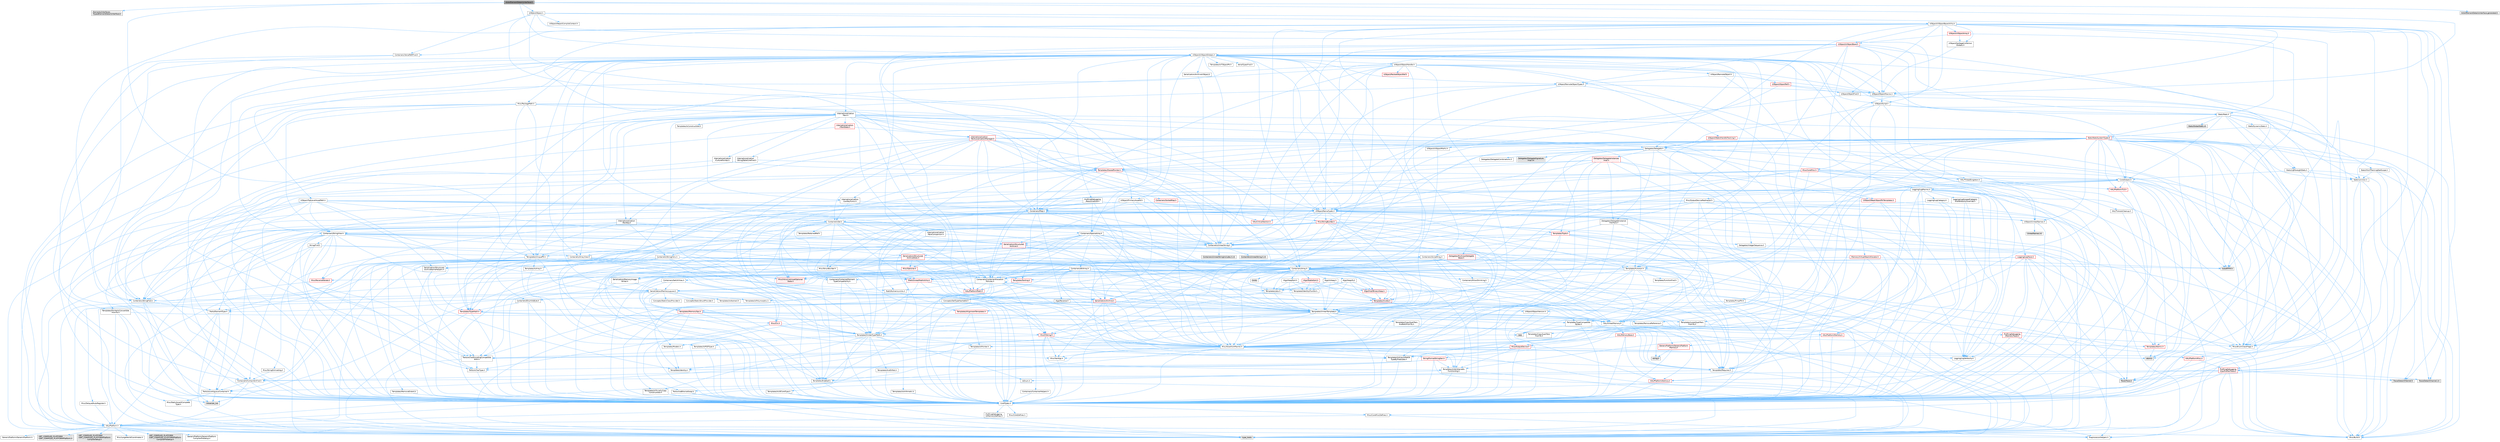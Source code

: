 digraph "ActorElementDetailsInterface.h"
{
 // INTERACTIVE_SVG=YES
 // LATEX_PDF_SIZE
  bgcolor="transparent";
  edge [fontname=Helvetica,fontsize=10,labelfontname=Helvetica,labelfontsize=10];
  node [fontname=Helvetica,fontsize=10,shape=box,height=0.2,width=0.4];
  Node1 [id="Node000001",label="ActorElementDetailsInterface.h",height=0.2,width=0.4,color="gray40", fillcolor="grey60", style="filled", fontcolor="black",tooltip=" "];
  Node1 -> Node2 [id="edge1_Node000001_Node000002",color="steelblue1",style="solid",tooltip=" "];
  Node2 [id="Node000002",label="Elements/Interfaces\l/TypedElementDetailsInterface.h",height=0.2,width=0.4,color="grey60", fillcolor="#E0E0E0", style="filled",tooltip=" "];
  Node1 -> Node3 [id="edge2_Node000001_Node000003",color="steelblue1",style="solid",tooltip=" "];
  Node3 [id="Node000003",label="Templates/UniquePtr.h",height=0.2,width=0.4,color="grey40", fillcolor="white", style="filled",URL="$de/d1a/UniquePtr_8h.html",tooltip=" "];
  Node3 -> Node4 [id="edge3_Node000003_Node000004",color="steelblue1",style="solid",tooltip=" "];
  Node4 [id="Node000004",label="CoreTypes.h",height=0.2,width=0.4,color="grey40", fillcolor="white", style="filled",URL="$dc/dec/CoreTypes_8h.html",tooltip=" "];
  Node4 -> Node5 [id="edge4_Node000004_Node000005",color="steelblue1",style="solid",tooltip=" "];
  Node5 [id="Node000005",label="HAL/Platform.h",height=0.2,width=0.4,color="grey40", fillcolor="white", style="filled",URL="$d9/dd0/Platform_8h.html",tooltip=" "];
  Node5 -> Node6 [id="edge5_Node000005_Node000006",color="steelblue1",style="solid",tooltip=" "];
  Node6 [id="Node000006",label="Misc/Build.h",height=0.2,width=0.4,color="grey40", fillcolor="white", style="filled",URL="$d3/dbb/Build_8h.html",tooltip=" "];
  Node5 -> Node7 [id="edge6_Node000005_Node000007",color="steelblue1",style="solid",tooltip=" "];
  Node7 [id="Node000007",label="Misc/LargeWorldCoordinates.h",height=0.2,width=0.4,color="grey40", fillcolor="white", style="filled",URL="$d2/dcb/LargeWorldCoordinates_8h.html",tooltip=" "];
  Node5 -> Node8 [id="edge7_Node000005_Node000008",color="steelblue1",style="solid",tooltip=" "];
  Node8 [id="Node000008",label="type_traits",height=0.2,width=0.4,color="grey60", fillcolor="#E0E0E0", style="filled",tooltip=" "];
  Node5 -> Node9 [id="edge8_Node000005_Node000009",color="steelblue1",style="solid",tooltip=" "];
  Node9 [id="Node000009",label="PreprocessorHelpers.h",height=0.2,width=0.4,color="grey40", fillcolor="white", style="filled",URL="$db/ddb/PreprocessorHelpers_8h.html",tooltip=" "];
  Node5 -> Node10 [id="edge9_Node000005_Node000010",color="steelblue1",style="solid",tooltip=" "];
  Node10 [id="Node000010",label="UBT_COMPILED_PLATFORM\l/UBT_COMPILED_PLATFORMPlatform\lCompilerPreSetup.h",height=0.2,width=0.4,color="grey60", fillcolor="#E0E0E0", style="filled",tooltip=" "];
  Node5 -> Node11 [id="edge10_Node000005_Node000011",color="steelblue1",style="solid",tooltip=" "];
  Node11 [id="Node000011",label="GenericPlatform/GenericPlatform\lCompilerPreSetup.h",height=0.2,width=0.4,color="grey40", fillcolor="white", style="filled",URL="$d9/dc8/GenericPlatformCompilerPreSetup_8h.html",tooltip=" "];
  Node5 -> Node12 [id="edge11_Node000005_Node000012",color="steelblue1",style="solid",tooltip=" "];
  Node12 [id="Node000012",label="GenericPlatform/GenericPlatform.h",height=0.2,width=0.4,color="grey40", fillcolor="white", style="filled",URL="$d6/d84/GenericPlatform_8h.html",tooltip=" "];
  Node5 -> Node13 [id="edge12_Node000005_Node000013",color="steelblue1",style="solid",tooltip=" "];
  Node13 [id="Node000013",label="UBT_COMPILED_PLATFORM\l/UBT_COMPILED_PLATFORMPlatform.h",height=0.2,width=0.4,color="grey60", fillcolor="#E0E0E0", style="filled",tooltip=" "];
  Node5 -> Node14 [id="edge13_Node000005_Node000014",color="steelblue1",style="solid",tooltip=" "];
  Node14 [id="Node000014",label="UBT_COMPILED_PLATFORM\l/UBT_COMPILED_PLATFORMPlatform\lCompilerSetup.h",height=0.2,width=0.4,color="grey60", fillcolor="#E0E0E0", style="filled",tooltip=" "];
  Node4 -> Node15 [id="edge14_Node000004_Node000015",color="steelblue1",style="solid",tooltip=" "];
  Node15 [id="Node000015",label="ProfilingDebugging\l/UMemoryDefines.h",height=0.2,width=0.4,color="grey40", fillcolor="white", style="filled",URL="$d2/da2/UMemoryDefines_8h.html",tooltip=" "];
  Node4 -> Node16 [id="edge15_Node000004_Node000016",color="steelblue1",style="solid",tooltip=" "];
  Node16 [id="Node000016",label="Misc/CoreMiscDefines.h",height=0.2,width=0.4,color="grey40", fillcolor="white", style="filled",URL="$da/d38/CoreMiscDefines_8h.html",tooltip=" "];
  Node16 -> Node5 [id="edge16_Node000016_Node000005",color="steelblue1",style="solid",tooltip=" "];
  Node16 -> Node9 [id="edge17_Node000016_Node000009",color="steelblue1",style="solid",tooltip=" "];
  Node4 -> Node17 [id="edge18_Node000004_Node000017",color="steelblue1",style="solid",tooltip=" "];
  Node17 [id="Node000017",label="Misc/CoreDefines.h",height=0.2,width=0.4,color="grey40", fillcolor="white", style="filled",URL="$d3/dd2/CoreDefines_8h.html",tooltip=" "];
  Node3 -> Node18 [id="edge19_Node000003_Node000018",color="steelblue1",style="solid",tooltip=" "];
  Node18 [id="Node000018",label="Templates/UnrealTemplate.h",height=0.2,width=0.4,color="grey40", fillcolor="white", style="filled",URL="$d4/d24/UnrealTemplate_8h.html",tooltip=" "];
  Node18 -> Node4 [id="edge20_Node000018_Node000004",color="steelblue1",style="solid",tooltip=" "];
  Node18 -> Node19 [id="edge21_Node000018_Node000019",color="steelblue1",style="solid",tooltip=" "];
  Node19 [id="Node000019",label="Templates/IsPointer.h",height=0.2,width=0.4,color="grey40", fillcolor="white", style="filled",URL="$d7/d05/IsPointer_8h.html",tooltip=" "];
  Node19 -> Node4 [id="edge22_Node000019_Node000004",color="steelblue1",style="solid",tooltip=" "];
  Node18 -> Node20 [id="edge23_Node000018_Node000020",color="steelblue1",style="solid",tooltip=" "];
  Node20 [id="Node000020",label="HAL/UnrealMemory.h",height=0.2,width=0.4,color="grey40", fillcolor="white", style="filled",URL="$d9/d96/UnrealMemory_8h.html",tooltip=" "];
  Node20 -> Node4 [id="edge24_Node000020_Node000004",color="steelblue1",style="solid",tooltip=" "];
  Node20 -> Node21 [id="edge25_Node000020_Node000021",color="steelblue1",style="solid",tooltip=" "];
  Node21 [id="Node000021",label="GenericPlatform/GenericPlatform\lMemory.h",height=0.2,width=0.4,color="red", fillcolor="#FFF0F0", style="filled",URL="$dd/d22/GenericPlatformMemory_8h.html",tooltip=" "];
  Node21 -> Node4 [id="edge26_Node000021_Node000004",color="steelblue1",style="solid",tooltip=" "];
  Node21 -> Node31 [id="edge27_Node000021_Node000031",color="steelblue1",style="solid",tooltip=" "];
  Node31 [id="Node000031",label="string.h",height=0.2,width=0.4,color="grey60", fillcolor="#E0E0E0", style="filled",tooltip=" "];
  Node20 -> Node33 [id="edge28_Node000020_Node000033",color="steelblue1",style="solid",tooltip=" "];
  Node33 [id="Node000033",label="HAL/MemoryBase.h",height=0.2,width=0.4,color="red", fillcolor="#FFF0F0", style="filled",URL="$d6/d9f/MemoryBase_8h.html",tooltip=" "];
  Node33 -> Node4 [id="edge29_Node000033_Node000004",color="steelblue1",style="solid",tooltip=" "];
  Node33 -> Node34 [id="edge30_Node000033_Node000034",color="steelblue1",style="solid",tooltip=" "];
  Node34 [id="Node000034",label="HAL/PlatformAtomics.h",height=0.2,width=0.4,color="red", fillcolor="#FFF0F0", style="filled",URL="$d3/d36/PlatformAtomics_8h.html",tooltip=" "];
  Node34 -> Node4 [id="edge31_Node000034_Node000004",color="steelblue1",style="solid",tooltip=" "];
  Node33 -> Node77 [id="edge32_Node000033_Node000077",color="steelblue1",style="solid",tooltip=" "];
  Node77 [id="Node000077",label="Misc/OutputDevice.h",height=0.2,width=0.4,color="red", fillcolor="#FFF0F0", style="filled",URL="$d7/d32/OutputDevice_8h.html",tooltip=" "];
  Node77 -> Node4 [id="edge33_Node000077_Node000004",color="steelblue1",style="solid",tooltip=" "];
  Node77 -> Node78 [id="edge34_Node000077_Node000078",color="steelblue1",style="solid",tooltip=" "];
  Node78 [id="Node000078",label="Logging/LogVerbosity.h",height=0.2,width=0.4,color="grey40", fillcolor="white", style="filled",URL="$d2/d8f/LogVerbosity_8h.html",tooltip=" "];
  Node78 -> Node4 [id="edge35_Node000078_Node000004",color="steelblue1",style="solid",tooltip=" "];
  Node77 -> Node69 [id="edge36_Node000077_Node000069",color="steelblue1",style="solid",tooltip=" "];
  Node69 [id="Node000069",label="Misc/VarArgs.h",height=0.2,width=0.4,color="grey40", fillcolor="white", style="filled",URL="$d5/d6f/VarArgs_8h.html",tooltip=" "];
  Node69 -> Node4 [id="edge37_Node000069_Node000004",color="steelblue1",style="solid",tooltip=" "];
  Node77 -> Node64 [id="edge38_Node000077_Node000064",color="steelblue1",style="solid",tooltip=" "];
  Node64 [id="Node000064",label="Templates/IsArrayOrRefOf\lTypeByPredicate.h",height=0.2,width=0.4,color="grey40", fillcolor="white", style="filled",URL="$d6/da1/IsArrayOrRefOfTypeByPredicate_8h.html",tooltip=" "];
  Node64 -> Node4 [id="edge39_Node000064_Node000004",color="steelblue1",style="solid",tooltip=" "];
  Node77 -> Node65 [id="edge40_Node000077_Node000065",color="steelblue1",style="solid",tooltip=" "];
  Node65 [id="Node000065",label="Templates/IsValidVariadic\lFunctionArg.h",height=0.2,width=0.4,color="grey40", fillcolor="white", style="filled",URL="$d0/dc8/IsValidVariadicFunctionArg_8h.html",tooltip=" "];
  Node65 -> Node4 [id="edge41_Node000065_Node000004",color="steelblue1",style="solid",tooltip=" "];
  Node65 -> Node66 [id="edge42_Node000065_Node000066",color="steelblue1",style="solid",tooltip=" "];
  Node66 [id="Node000066",label="IsEnum.h",height=0.2,width=0.4,color="grey40", fillcolor="white", style="filled",URL="$d4/de5/IsEnum_8h.html",tooltip=" "];
  Node65 -> Node8 [id="edge43_Node000065_Node000008",color="steelblue1",style="solid",tooltip=" "];
  Node77 -> Node67 [id="edge44_Node000077_Node000067",color="steelblue1",style="solid",tooltip=" "];
  Node67 [id="Node000067",label="Traits/IsCharEncodingCompatible\lWith.h",height=0.2,width=0.4,color="grey40", fillcolor="white", style="filled",URL="$df/dd1/IsCharEncodingCompatibleWith_8h.html",tooltip=" "];
  Node67 -> Node8 [id="edge45_Node000067_Node000008",color="steelblue1",style="solid",tooltip=" "];
  Node67 -> Node68 [id="edge46_Node000067_Node000068",color="steelblue1",style="solid",tooltip=" "];
  Node68 [id="Node000068",label="Traits/IsCharType.h",height=0.2,width=0.4,color="grey40", fillcolor="white", style="filled",URL="$db/d51/IsCharType_8h.html",tooltip=" "];
  Node68 -> Node4 [id="edge47_Node000068_Node000004",color="steelblue1",style="solid",tooltip=" "];
  Node33 -> Node79 [id="edge48_Node000033_Node000079",color="steelblue1",style="solid",tooltip=" "];
  Node79 [id="Node000079",label="Templates/Atomic.h",height=0.2,width=0.4,color="red", fillcolor="#FFF0F0", style="filled",URL="$d3/d91/Atomic_8h.html",tooltip=" "];
  Node79 -> Node76 [id="edge49_Node000079_Node000076",color="steelblue1",style="solid",tooltip=" "];
  Node76 [id="Node000076",label="atomic",height=0.2,width=0.4,color="grey60", fillcolor="#E0E0E0", style="filled",tooltip=" "];
  Node20 -> Node88 [id="edge50_Node000020_Node000088",color="steelblue1",style="solid",tooltip=" "];
  Node88 [id="Node000088",label="HAL/PlatformMemory.h",height=0.2,width=0.4,color="red", fillcolor="#FFF0F0", style="filled",URL="$de/d68/PlatformMemory_8h.html",tooltip=" "];
  Node88 -> Node4 [id="edge51_Node000088_Node000004",color="steelblue1",style="solid",tooltip=" "];
  Node88 -> Node21 [id="edge52_Node000088_Node000021",color="steelblue1",style="solid",tooltip=" "];
  Node20 -> Node90 [id="edge53_Node000020_Node000090",color="steelblue1",style="solid",tooltip=" "];
  Node90 [id="Node000090",label="ProfilingDebugging\l/MemoryTrace.h",height=0.2,width=0.4,color="red", fillcolor="#FFF0F0", style="filled",URL="$da/dd7/MemoryTrace_8h.html",tooltip=" "];
  Node90 -> Node5 [id="edge54_Node000090_Node000005",color="steelblue1",style="solid",tooltip=" "];
  Node90 -> Node54 [id="edge55_Node000090_Node000054",color="steelblue1",style="solid",tooltip=" "];
  Node54 [id="Node000054",label="Misc/EnumClassFlags.h",height=0.2,width=0.4,color="grey40", fillcolor="white", style="filled",URL="$d8/de7/EnumClassFlags_8h.html",tooltip=" "];
  Node90 -> Node62 [id="edge56_Node000090_Node000062",color="steelblue1",style="solid",tooltip=" "];
  Node62 [id="Node000062",label="Trace/Trace.h",height=0.2,width=0.4,color="grey60", fillcolor="#E0E0E0", style="filled",tooltip=" "];
  Node20 -> Node19 [id="edge57_Node000020_Node000019",color="steelblue1",style="solid",tooltip=" "];
  Node18 -> Node91 [id="edge58_Node000018_Node000091",color="steelblue1",style="solid",tooltip=" "];
  Node91 [id="Node000091",label="Templates/CopyQualifiers\lAndRefsFromTo.h",height=0.2,width=0.4,color="grey40", fillcolor="white", style="filled",URL="$d3/db3/CopyQualifiersAndRefsFromTo_8h.html",tooltip=" "];
  Node91 -> Node92 [id="edge59_Node000091_Node000092",color="steelblue1",style="solid",tooltip=" "];
  Node92 [id="Node000092",label="Templates/CopyQualifiers\lFromTo.h",height=0.2,width=0.4,color="grey40", fillcolor="white", style="filled",URL="$d5/db4/CopyQualifiersFromTo_8h.html",tooltip=" "];
  Node18 -> Node93 [id="edge60_Node000018_Node000093",color="steelblue1",style="solid",tooltip=" "];
  Node93 [id="Node000093",label="Templates/UnrealTypeTraits.h",height=0.2,width=0.4,color="grey40", fillcolor="white", style="filled",URL="$d2/d2d/UnrealTypeTraits_8h.html",tooltip=" "];
  Node93 -> Node4 [id="edge61_Node000093_Node000004",color="steelblue1",style="solid",tooltip=" "];
  Node93 -> Node19 [id="edge62_Node000093_Node000019",color="steelblue1",style="solid",tooltip=" "];
  Node93 -> Node46 [id="edge63_Node000093_Node000046",color="steelblue1",style="solid",tooltip=" "];
  Node46 [id="Node000046",label="Misc/AssertionMacros.h",height=0.2,width=0.4,color="grey40", fillcolor="white", style="filled",URL="$d0/dfa/AssertionMacros_8h.html",tooltip=" "];
  Node46 -> Node4 [id="edge64_Node000046_Node000004",color="steelblue1",style="solid",tooltip=" "];
  Node46 -> Node5 [id="edge65_Node000046_Node000005",color="steelblue1",style="solid",tooltip=" "];
  Node46 -> Node47 [id="edge66_Node000046_Node000047",color="steelblue1",style="solid",tooltip=" "];
  Node47 [id="Node000047",label="HAL/PlatformMisc.h",height=0.2,width=0.4,color="red", fillcolor="#FFF0F0", style="filled",URL="$d0/df5/PlatformMisc_8h.html",tooltip=" "];
  Node47 -> Node4 [id="edge67_Node000047_Node000004",color="steelblue1",style="solid",tooltip=" "];
  Node47 -> Node58 [id="edge68_Node000047_Node000058",color="steelblue1",style="solid",tooltip=" "];
  Node58 [id="Node000058",label="ProfilingDebugging\l/CpuProfilerTrace.h",height=0.2,width=0.4,color="red", fillcolor="#FFF0F0", style="filled",URL="$da/dcb/CpuProfilerTrace_8h.html",tooltip=" "];
  Node58 -> Node4 [id="edge69_Node000058_Node000004",color="steelblue1",style="solid",tooltip=" "];
  Node58 -> Node23 [id="edge70_Node000058_Node000023",color="steelblue1",style="solid",tooltip=" "];
  Node23 [id="Node000023",label="Containers/ContainersFwd.h",height=0.2,width=0.4,color="grey40", fillcolor="white", style="filled",URL="$d4/d0a/ContainersFwd_8h.html",tooltip=" "];
  Node23 -> Node5 [id="edge71_Node000023_Node000005",color="steelblue1",style="solid",tooltip=" "];
  Node23 -> Node4 [id="edge72_Node000023_Node000004",color="steelblue1",style="solid",tooltip=" "];
  Node23 -> Node24 [id="edge73_Node000023_Node000024",color="steelblue1",style="solid",tooltip=" "];
  Node24 [id="Node000024",label="Traits/IsContiguousContainer.h",height=0.2,width=0.4,color="grey40", fillcolor="white", style="filled",URL="$d5/d3c/IsContiguousContainer_8h.html",tooltip=" "];
  Node24 -> Node4 [id="edge74_Node000024_Node000004",color="steelblue1",style="solid",tooltip=" "];
  Node24 -> Node25 [id="edge75_Node000024_Node000025",color="steelblue1",style="solid",tooltip=" "];
  Node25 [id="Node000025",label="Misc/StaticAssertComplete\lType.h",height=0.2,width=0.4,color="grey40", fillcolor="white", style="filled",URL="$d5/d4e/StaticAssertCompleteType_8h.html",tooltip=" "];
  Node24 -> Node26 [id="edge76_Node000024_Node000026",color="steelblue1",style="solid",tooltip=" "];
  Node26 [id="Node000026",label="initializer_list",height=0.2,width=0.4,color="grey60", fillcolor="#E0E0E0", style="filled",tooltip=" "];
  Node58 -> Node34 [id="edge77_Node000058_Node000034",color="steelblue1",style="solid",tooltip=" "];
  Node58 -> Node9 [id="edge78_Node000058_Node000009",color="steelblue1",style="solid",tooltip=" "];
  Node58 -> Node6 [id="edge79_Node000058_Node000006",color="steelblue1",style="solid",tooltip=" "];
  Node58 -> Node60 [id="edge80_Node000058_Node000060",color="steelblue1",style="solid",tooltip=" "];
  Node60 [id="Node000060",label="Trace/Detail/Channel.h",height=0.2,width=0.4,color="grey60", fillcolor="#E0E0E0", style="filled",tooltip=" "];
  Node58 -> Node61 [id="edge81_Node000058_Node000061",color="steelblue1",style="solid",tooltip=" "];
  Node61 [id="Node000061",label="Trace/Detail/Channel.inl",height=0.2,width=0.4,color="grey60", fillcolor="#E0E0E0", style="filled",tooltip=" "];
  Node58 -> Node62 [id="edge82_Node000058_Node000062",color="steelblue1",style="solid",tooltip=" "];
  Node46 -> Node9 [id="edge83_Node000046_Node000009",color="steelblue1",style="solid",tooltip=" "];
  Node46 -> Node63 [id="edge84_Node000046_Node000063",color="steelblue1",style="solid",tooltip=" "];
  Node63 [id="Node000063",label="Templates/EnableIf.h",height=0.2,width=0.4,color="grey40", fillcolor="white", style="filled",URL="$d7/d60/EnableIf_8h.html",tooltip=" "];
  Node63 -> Node4 [id="edge85_Node000063_Node000004",color="steelblue1",style="solid",tooltip=" "];
  Node46 -> Node64 [id="edge86_Node000046_Node000064",color="steelblue1",style="solid",tooltip=" "];
  Node46 -> Node65 [id="edge87_Node000046_Node000065",color="steelblue1",style="solid",tooltip=" "];
  Node46 -> Node67 [id="edge88_Node000046_Node000067",color="steelblue1",style="solid",tooltip=" "];
  Node46 -> Node69 [id="edge89_Node000046_Node000069",color="steelblue1",style="solid",tooltip=" "];
  Node46 -> Node70 [id="edge90_Node000046_Node000070",color="steelblue1",style="solid",tooltip=" "];
  Node70 [id="Node000070",label="String/FormatStringSan.h",height=0.2,width=0.4,color="red", fillcolor="#FFF0F0", style="filled",URL="$d3/d8b/FormatStringSan_8h.html",tooltip=" "];
  Node70 -> Node8 [id="edge91_Node000070_Node000008",color="steelblue1",style="solid",tooltip=" "];
  Node70 -> Node4 [id="edge92_Node000070_Node000004",color="steelblue1",style="solid",tooltip=" "];
  Node70 -> Node71 [id="edge93_Node000070_Node000071",color="steelblue1",style="solid",tooltip=" "];
  Node71 [id="Node000071",label="Templates/Requires.h",height=0.2,width=0.4,color="grey40", fillcolor="white", style="filled",URL="$dc/d96/Requires_8h.html",tooltip=" "];
  Node71 -> Node63 [id="edge94_Node000071_Node000063",color="steelblue1",style="solid",tooltip=" "];
  Node71 -> Node8 [id="edge95_Node000071_Node000008",color="steelblue1",style="solid",tooltip=" "];
  Node70 -> Node72 [id="edge96_Node000070_Node000072",color="steelblue1",style="solid",tooltip=" "];
  Node72 [id="Node000072",label="Templates/Identity.h",height=0.2,width=0.4,color="grey40", fillcolor="white", style="filled",URL="$d0/dd5/Identity_8h.html",tooltip=" "];
  Node70 -> Node65 [id="edge97_Node000070_Node000065",color="steelblue1",style="solid",tooltip=" "];
  Node70 -> Node68 [id="edge98_Node000070_Node000068",color="steelblue1",style="solid",tooltip=" "];
  Node70 -> Node23 [id="edge99_Node000070_Node000023",color="steelblue1",style="solid",tooltip=" "];
  Node46 -> Node76 [id="edge100_Node000046_Node000076",color="steelblue1",style="solid",tooltip=" "];
  Node93 -> Node84 [id="edge101_Node000093_Node000084",color="steelblue1",style="solid",tooltip=" "];
  Node84 [id="Node000084",label="Templates/AndOrNot.h",height=0.2,width=0.4,color="grey40", fillcolor="white", style="filled",URL="$db/d0a/AndOrNot_8h.html",tooltip=" "];
  Node84 -> Node4 [id="edge102_Node000084_Node000004",color="steelblue1",style="solid",tooltip=" "];
  Node93 -> Node63 [id="edge103_Node000093_Node000063",color="steelblue1",style="solid",tooltip=" "];
  Node93 -> Node94 [id="edge104_Node000093_Node000094",color="steelblue1",style="solid",tooltip=" "];
  Node94 [id="Node000094",label="Templates/IsArithmetic.h",height=0.2,width=0.4,color="grey40", fillcolor="white", style="filled",URL="$d2/d5d/IsArithmetic_8h.html",tooltip=" "];
  Node94 -> Node4 [id="edge105_Node000094_Node000004",color="steelblue1",style="solid",tooltip=" "];
  Node93 -> Node66 [id="edge106_Node000093_Node000066",color="steelblue1",style="solid",tooltip=" "];
  Node93 -> Node95 [id="edge107_Node000093_Node000095",color="steelblue1",style="solid",tooltip=" "];
  Node95 [id="Node000095",label="Templates/Models.h",height=0.2,width=0.4,color="grey40", fillcolor="white", style="filled",URL="$d3/d0c/Models_8h.html",tooltip=" "];
  Node95 -> Node72 [id="edge108_Node000095_Node000072",color="steelblue1",style="solid",tooltip=" "];
  Node93 -> Node96 [id="edge109_Node000093_Node000096",color="steelblue1",style="solid",tooltip=" "];
  Node96 [id="Node000096",label="Templates/IsPODType.h",height=0.2,width=0.4,color="grey40", fillcolor="white", style="filled",URL="$d7/db1/IsPODType_8h.html",tooltip=" "];
  Node96 -> Node4 [id="edge110_Node000096_Node000004",color="steelblue1",style="solid",tooltip=" "];
  Node93 -> Node97 [id="edge111_Node000093_Node000097",color="steelblue1",style="solid",tooltip=" "];
  Node97 [id="Node000097",label="Templates/IsUECoreType.h",height=0.2,width=0.4,color="grey40", fillcolor="white", style="filled",URL="$d1/db8/IsUECoreType_8h.html",tooltip=" "];
  Node97 -> Node4 [id="edge112_Node000097_Node000004",color="steelblue1",style="solid",tooltip=" "];
  Node97 -> Node8 [id="edge113_Node000097_Node000008",color="steelblue1",style="solid",tooltip=" "];
  Node93 -> Node85 [id="edge114_Node000093_Node000085",color="steelblue1",style="solid",tooltip=" "];
  Node85 [id="Node000085",label="Templates/IsTriviallyCopy\lConstructible.h",height=0.2,width=0.4,color="grey40", fillcolor="white", style="filled",URL="$d3/d78/IsTriviallyCopyConstructible_8h.html",tooltip=" "];
  Node85 -> Node4 [id="edge115_Node000085_Node000004",color="steelblue1",style="solid",tooltip=" "];
  Node85 -> Node8 [id="edge116_Node000085_Node000008",color="steelblue1",style="solid",tooltip=" "];
  Node18 -> Node98 [id="edge117_Node000018_Node000098",color="steelblue1",style="solid",tooltip=" "];
  Node98 [id="Node000098",label="Templates/RemoveReference.h",height=0.2,width=0.4,color="grey40", fillcolor="white", style="filled",URL="$da/dbe/RemoveReference_8h.html",tooltip=" "];
  Node98 -> Node4 [id="edge118_Node000098_Node000004",color="steelblue1",style="solid",tooltip=" "];
  Node18 -> Node71 [id="edge119_Node000018_Node000071",color="steelblue1",style="solid",tooltip=" "];
  Node18 -> Node99 [id="edge120_Node000018_Node000099",color="steelblue1",style="solid",tooltip=" "];
  Node99 [id="Node000099",label="Templates/TypeCompatible\lBytes.h",height=0.2,width=0.4,color="grey40", fillcolor="white", style="filled",URL="$df/d0a/TypeCompatibleBytes_8h.html",tooltip=" "];
  Node99 -> Node4 [id="edge121_Node000099_Node000004",color="steelblue1",style="solid",tooltip=" "];
  Node99 -> Node31 [id="edge122_Node000099_Node000031",color="steelblue1",style="solid",tooltip=" "];
  Node99 -> Node38 [id="edge123_Node000099_Node000038",color="steelblue1",style="solid",tooltip=" "];
  Node38 [id="Node000038",label="new",height=0.2,width=0.4,color="grey60", fillcolor="#E0E0E0", style="filled",tooltip=" "];
  Node99 -> Node8 [id="edge124_Node000099_Node000008",color="steelblue1",style="solid",tooltip=" "];
  Node18 -> Node72 [id="edge125_Node000018_Node000072",color="steelblue1",style="solid",tooltip=" "];
  Node18 -> Node24 [id="edge126_Node000018_Node000024",color="steelblue1",style="solid",tooltip=" "];
  Node18 -> Node100 [id="edge127_Node000018_Node000100",color="steelblue1",style="solid",tooltip=" "];
  Node100 [id="Node000100",label="Traits/UseBitwiseSwap.h",height=0.2,width=0.4,color="grey40", fillcolor="white", style="filled",URL="$db/df3/UseBitwiseSwap_8h.html",tooltip=" "];
  Node100 -> Node4 [id="edge128_Node000100_Node000004",color="steelblue1",style="solid",tooltip=" "];
  Node100 -> Node8 [id="edge129_Node000100_Node000008",color="steelblue1",style="solid",tooltip=" "];
  Node18 -> Node8 [id="edge130_Node000018_Node000008",color="steelblue1",style="solid",tooltip=" "];
  Node3 -> Node101 [id="edge131_Node000003_Node000101",color="steelblue1",style="solid",tooltip=" "];
  Node101 [id="Node000101",label="Templates/IsArray.h",height=0.2,width=0.4,color="grey40", fillcolor="white", style="filled",URL="$d8/d8d/IsArray_8h.html",tooltip=" "];
  Node101 -> Node4 [id="edge132_Node000101_Node000004",color="steelblue1",style="solid",tooltip=" "];
  Node3 -> Node102 [id="edge133_Node000003_Node000102",color="steelblue1",style="solid",tooltip=" "];
  Node102 [id="Node000102",label="Templates/RemoveExtent.h",height=0.2,width=0.4,color="grey40", fillcolor="white", style="filled",URL="$dc/de9/RemoveExtent_8h.html",tooltip=" "];
  Node102 -> Node4 [id="edge134_Node000102_Node000004",color="steelblue1",style="solid",tooltip=" "];
  Node3 -> Node71 [id="edge135_Node000003_Node000071",color="steelblue1",style="solid",tooltip=" "];
  Node3 -> Node103 [id="edge136_Node000003_Node000103",color="steelblue1",style="solid",tooltip=" "];
  Node103 [id="Node000103",label="Serialization/MemoryLayout.h",height=0.2,width=0.4,color="grey40", fillcolor="white", style="filled",URL="$d7/d66/MemoryLayout_8h.html",tooltip=" "];
  Node103 -> Node104 [id="edge137_Node000103_Node000104",color="steelblue1",style="solid",tooltip=" "];
  Node104 [id="Node000104",label="Concepts/StaticClassProvider.h",height=0.2,width=0.4,color="grey40", fillcolor="white", style="filled",URL="$dd/d83/StaticClassProvider_8h.html",tooltip=" "];
  Node103 -> Node105 [id="edge138_Node000103_Node000105",color="steelblue1",style="solid",tooltip=" "];
  Node105 [id="Node000105",label="Concepts/StaticStructProvider.h",height=0.2,width=0.4,color="grey40", fillcolor="white", style="filled",URL="$d5/d77/StaticStructProvider_8h.html",tooltip=" "];
  Node103 -> Node106 [id="edge139_Node000103_Node000106",color="steelblue1",style="solid",tooltip=" "];
  Node106 [id="Node000106",label="Containers/EnumAsByte.h",height=0.2,width=0.4,color="grey40", fillcolor="white", style="filled",URL="$d6/d9a/EnumAsByte_8h.html",tooltip=" "];
  Node106 -> Node4 [id="edge140_Node000106_Node000004",color="steelblue1",style="solid",tooltip=" "];
  Node106 -> Node96 [id="edge141_Node000106_Node000096",color="steelblue1",style="solid",tooltip=" "];
  Node106 -> Node107 [id="edge142_Node000106_Node000107",color="steelblue1",style="solid",tooltip=" "];
  Node107 [id="Node000107",label="Templates/TypeHash.h",height=0.2,width=0.4,color="red", fillcolor="#FFF0F0", style="filled",URL="$d1/d62/TypeHash_8h.html",tooltip=" "];
  Node107 -> Node4 [id="edge143_Node000107_Node000004",color="steelblue1",style="solid",tooltip=" "];
  Node107 -> Node71 [id="edge144_Node000107_Node000071",color="steelblue1",style="solid",tooltip=" "];
  Node107 -> Node108 [id="edge145_Node000107_Node000108",color="steelblue1",style="solid",tooltip=" "];
  Node108 [id="Node000108",label="Misc/Crc.h",height=0.2,width=0.4,color="red", fillcolor="#FFF0F0", style="filled",URL="$d4/dd2/Crc_8h.html",tooltip=" "];
  Node108 -> Node4 [id="edge146_Node000108_Node000004",color="steelblue1",style="solid",tooltip=" "];
  Node108 -> Node46 [id="edge147_Node000108_Node000046",color="steelblue1",style="solid",tooltip=" "];
  Node108 -> Node109 [id="edge148_Node000108_Node000109",color="steelblue1",style="solid",tooltip=" "];
  Node109 [id="Node000109",label="Misc/CString.h",height=0.2,width=0.4,color="red", fillcolor="#FFF0F0", style="filled",URL="$d2/d49/CString_8h.html",tooltip=" "];
  Node109 -> Node4 [id="edge149_Node000109_Node000004",color="steelblue1",style="solid",tooltip=" "];
  Node109 -> Node46 [id="edge150_Node000109_Node000046",color="steelblue1",style="solid",tooltip=" "];
  Node109 -> Node69 [id="edge151_Node000109_Node000069",color="steelblue1",style="solid",tooltip=" "];
  Node109 -> Node64 [id="edge152_Node000109_Node000064",color="steelblue1",style="solid",tooltip=" "];
  Node109 -> Node65 [id="edge153_Node000109_Node000065",color="steelblue1",style="solid",tooltip=" "];
  Node109 -> Node67 [id="edge154_Node000109_Node000067",color="steelblue1",style="solid",tooltip=" "];
  Node108 -> Node93 [id="edge155_Node000108_Node000093",color="steelblue1",style="solid",tooltip=" "];
  Node108 -> Node68 [id="edge156_Node000108_Node000068",color="steelblue1",style="solid",tooltip=" "];
  Node107 -> Node8 [id="edge157_Node000107_Node000008",color="steelblue1",style="solid",tooltip=" "];
  Node103 -> Node49 [id="edge158_Node000103_Node000049",color="steelblue1",style="solid",tooltip=" "];
  Node49 [id="Node000049",label="Containers/StringFwd.h",height=0.2,width=0.4,color="grey40", fillcolor="white", style="filled",URL="$df/d37/StringFwd_8h.html",tooltip=" "];
  Node49 -> Node4 [id="edge159_Node000049_Node000004",color="steelblue1",style="solid",tooltip=" "];
  Node49 -> Node50 [id="edge160_Node000049_Node000050",color="steelblue1",style="solid",tooltip=" "];
  Node50 [id="Node000050",label="Traits/ElementType.h",height=0.2,width=0.4,color="grey40", fillcolor="white", style="filled",URL="$d5/d4f/ElementType_8h.html",tooltip=" "];
  Node50 -> Node5 [id="edge161_Node000050_Node000005",color="steelblue1",style="solid",tooltip=" "];
  Node50 -> Node26 [id="edge162_Node000050_Node000026",color="steelblue1",style="solid",tooltip=" "];
  Node50 -> Node8 [id="edge163_Node000050_Node000008",color="steelblue1",style="solid",tooltip=" "];
  Node49 -> Node24 [id="edge164_Node000049_Node000024",color="steelblue1",style="solid",tooltip=" "];
  Node103 -> Node20 [id="edge165_Node000103_Node000020",color="steelblue1",style="solid",tooltip=" "];
  Node103 -> Node114 [id="edge166_Node000103_Node000114",color="steelblue1",style="solid",tooltip=" "];
  Node114 [id="Node000114",label="Misc/DelayedAutoRegister.h",height=0.2,width=0.4,color="grey40", fillcolor="white", style="filled",URL="$d1/dda/DelayedAutoRegister_8h.html",tooltip=" "];
  Node114 -> Node5 [id="edge167_Node000114_Node000005",color="steelblue1",style="solid",tooltip=" "];
  Node103 -> Node63 [id="edge168_Node000103_Node000063",color="steelblue1",style="solid",tooltip=" "];
  Node103 -> Node115 [id="edge169_Node000103_Node000115",color="steelblue1",style="solid",tooltip=" "];
  Node115 [id="Node000115",label="Templates/IsAbstract.h",height=0.2,width=0.4,color="grey40", fillcolor="white", style="filled",URL="$d8/db7/IsAbstract_8h.html",tooltip=" "];
  Node103 -> Node116 [id="edge170_Node000103_Node000116",color="steelblue1",style="solid",tooltip=" "];
  Node116 [id="Node000116",label="Templates/IsPolymorphic.h",height=0.2,width=0.4,color="grey40", fillcolor="white", style="filled",URL="$dc/d20/IsPolymorphic_8h.html",tooltip=" "];
  Node103 -> Node95 [id="edge171_Node000103_Node000095",color="steelblue1",style="solid",tooltip=" "];
  Node103 -> Node18 [id="edge172_Node000103_Node000018",color="steelblue1",style="solid",tooltip=" "];
  Node3 -> Node8 [id="edge173_Node000003_Node000008",color="steelblue1",style="solid",tooltip=" "];
  Node1 -> Node117 [id="edge174_Node000001_Node000117",color="steelblue1",style="solid",tooltip=" "];
  Node117 [id="Node000117",label="UObject/Object.h",height=0.2,width=0.4,color="grey40", fillcolor="white", style="filled",URL="$db/dbf/Object_8h.html",tooltip=" "];
  Node117 -> Node118 [id="edge175_Node000117_Node000118",color="steelblue1",style="solid",tooltip=" "];
  Node118 [id="Node000118",label="UObject/Script.h",height=0.2,width=0.4,color="grey40", fillcolor="white", style="filled",URL="$de/dc6/Script_8h.html",tooltip=" "];
  Node118 -> Node119 [id="edge176_Node000118_Node000119",color="steelblue1",style="solid",tooltip=" "];
  Node119 [id="Node000119",label="Delegates/Delegate.h",height=0.2,width=0.4,color="grey40", fillcolor="white", style="filled",URL="$d4/d80/Delegate_8h.html",tooltip=" "];
  Node119 -> Node4 [id="edge177_Node000119_Node000004",color="steelblue1",style="solid",tooltip=" "];
  Node119 -> Node46 [id="edge178_Node000119_Node000046",color="steelblue1",style="solid",tooltip=" "];
  Node119 -> Node120 [id="edge179_Node000119_Node000120",color="steelblue1",style="solid",tooltip=" "];
  Node120 [id="Node000120",label="UObject/NameTypes.h",height=0.2,width=0.4,color="grey40", fillcolor="white", style="filled",URL="$d6/d35/NameTypes_8h.html",tooltip=" "];
  Node120 -> Node4 [id="edge180_Node000120_Node000004",color="steelblue1",style="solid",tooltip=" "];
  Node120 -> Node46 [id="edge181_Node000120_Node000046",color="steelblue1",style="solid",tooltip=" "];
  Node120 -> Node20 [id="edge182_Node000120_Node000020",color="steelblue1",style="solid",tooltip=" "];
  Node120 -> Node93 [id="edge183_Node000120_Node000093",color="steelblue1",style="solid",tooltip=" "];
  Node120 -> Node18 [id="edge184_Node000120_Node000018",color="steelblue1",style="solid",tooltip=" "];
  Node120 -> Node121 [id="edge185_Node000120_Node000121",color="steelblue1",style="solid",tooltip=" "];
  Node121 [id="Node000121",label="Containers/UnrealString.h",height=0.2,width=0.4,color="grey40", fillcolor="white", style="filled",URL="$d5/dba/UnrealString_8h.html",tooltip=" "];
  Node121 -> Node122 [id="edge186_Node000121_Node000122",color="steelblue1",style="solid",tooltip=" "];
  Node122 [id="Node000122",label="Containers/UnrealStringIncludes.h.inl",height=0.2,width=0.4,color="grey60", fillcolor="#E0E0E0", style="filled",tooltip=" "];
  Node121 -> Node123 [id="edge187_Node000121_Node000123",color="steelblue1",style="solid",tooltip=" "];
  Node123 [id="Node000123",label="Containers/UnrealString.h.inl",height=0.2,width=0.4,color="grey60", fillcolor="#E0E0E0", style="filled",tooltip=" "];
  Node121 -> Node124 [id="edge188_Node000121_Node000124",color="steelblue1",style="solid",tooltip=" "];
  Node124 [id="Node000124",label="Misc/StringFormatArg.h",height=0.2,width=0.4,color="grey40", fillcolor="white", style="filled",URL="$d2/d16/StringFormatArg_8h.html",tooltip=" "];
  Node124 -> Node23 [id="edge189_Node000124_Node000023",color="steelblue1",style="solid",tooltip=" "];
  Node120 -> Node125 [id="edge190_Node000120_Node000125",color="steelblue1",style="solid",tooltip=" "];
  Node125 [id="Node000125",label="HAL/CriticalSection.h",height=0.2,width=0.4,color="red", fillcolor="#FFF0F0", style="filled",URL="$d6/d90/CriticalSection_8h.html",tooltip=" "];
  Node120 -> Node128 [id="edge191_Node000120_Node000128",color="steelblue1",style="solid",tooltip=" "];
  Node128 [id="Node000128",label="Containers/StringConv.h",height=0.2,width=0.4,color="grey40", fillcolor="white", style="filled",URL="$d3/ddf/StringConv_8h.html",tooltip=" "];
  Node128 -> Node4 [id="edge192_Node000128_Node000004",color="steelblue1",style="solid",tooltip=" "];
  Node128 -> Node46 [id="edge193_Node000128_Node000046",color="steelblue1",style="solid",tooltip=" "];
  Node128 -> Node129 [id="edge194_Node000128_Node000129",color="steelblue1",style="solid",tooltip=" "];
  Node129 [id="Node000129",label="Containers/ContainerAllocation\lPolicies.h",height=0.2,width=0.4,color="grey40", fillcolor="white", style="filled",URL="$d7/dff/ContainerAllocationPolicies_8h.html",tooltip=" "];
  Node129 -> Node4 [id="edge195_Node000129_Node000004",color="steelblue1",style="solid",tooltip=" "];
  Node129 -> Node130 [id="edge196_Node000129_Node000130",color="steelblue1",style="solid",tooltip=" "];
  Node130 [id="Node000130",label="Containers/ContainerHelpers.h",height=0.2,width=0.4,color="grey40", fillcolor="white", style="filled",URL="$d7/d33/ContainerHelpers_8h.html",tooltip=" "];
  Node130 -> Node4 [id="edge197_Node000130_Node000004",color="steelblue1",style="solid",tooltip=" "];
  Node129 -> Node129 [id="edge198_Node000129_Node000129",color="steelblue1",style="solid",tooltip=" "];
  Node129 -> Node131 [id="edge199_Node000129_Node000131",color="steelblue1",style="solid",tooltip=" "];
  Node131 [id="Node000131",label="HAL/PlatformMath.h",height=0.2,width=0.4,color="red", fillcolor="#FFF0F0", style="filled",URL="$dc/d53/PlatformMath_8h.html",tooltip=" "];
  Node131 -> Node4 [id="edge200_Node000131_Node000004",color="steelblue1",style="solid",tooltip=" "];
  Node129 -> Node20 [id="edge201_Node000129_Node000020",color="steelblue1",style="solid",tooltip=" "];
  Node129 -> Node52 [id="edge202_Node000129_Node000052",color="steelblue1",style="solid",tooltip=" "];
  Node52 [id="Node000052",label="Math/NumericLimits.h",height=0.2,width=0.4,color="grey40", fillcolor="white", style="filled",URL="$df/d1b/NumericLimits_8h.html",tooltip=" "];
  Node52 -> Node4 [id="edge203_Node000052_Node000004",color="steelblue1",style="solid",tooltip=" "];
  Node129 -> Node46 [id="edge204_Node000129_Node000046",color="steelblue1",style="solid",tooltip=" "];
  Node129 -> Node116 [id="edge205_Node000129_Node000116",color="steelblue1",style="solid",tooltip=" "];
  Node129 -> Node139 [id="edge206_Node000129_Node000139",color="steelblue1",style="solid",tooltip=" "];
  Node139 [id="Node000139",label="Templates/MemoryOps.h",height=0.2,width=0.4,color="red", fillcolor="#FFF0F0", style="filled",URL="$db/dea/MemoryOps_8h.html",tooltip=" "];
  Node139 -> Node4 [id="edge207_Node000139_Node000004",color="steelblue1",style="solid",tooltip=" "];
  Node139 -> Node20 [id="edge208_Node000139_Node000020",color="steelblue1",style="solid",tooltip=" "];
  Node139 -> Node85 [id="edge209_Node000139_Node000085",color="steelblue1",style="solid",tooltip=" "];
  Node139 -> Node71 [id="edge210_Node000139_Node000071",color="steelblue1",style="solid",tooltip=" "];
  Node139 -> Node93 [id="edge211_Node000139_Node000093",color="steelblue1",style="solid",tooltip=" "];
  Node139 -> Node100 [id="edge212_Node000139_Node000100",color="steelblue1",style="solid",tooltip=" "];
  Node139 -> Node38 [id="edge213_Node000139_Node000038",color="steelblue1",style="solid",tooltip=" "];
  Node139 -> Node8 [id="edge214_Node000139_Node000008",color="steelblue1",style="solid",tooltip=" "];
  Node129 -> Node99 [id="edge215_Node000129_Node000099",color="steelblue1",style="solid",tooltip=" "];
  Node129 -> Node8 [id="edge216_Node000129_Node000008",color="steelblue1",style="solid",tooltip=" "];
  Node128 -> Node140 [id="edge217_Node000128_Node000140",color="steelblue1",style="solid",tooltip=" "];
  Node140 [id="Node000140",label="Containers/Array.h",height=0.2,width=0.4,color="grey40", fillcolor="white", style="filled",URL="$df/dd0/Array_8h.html",tooltip=" "];
  Node140 -> Node4 [id="edge218_Node000140_Node000004",color="steelblue1",style="solid",tooltip=" "];
  Node140 -> Node46 [id="edge219_Node000140_Node000046",color="steelblue1",style="solid",tooltip=" "];
  Node140 -> Node141 [id="edge220_Node000140_Node000141",color="steelblue1",style="solid",tooltip=" "];
  Node141 [id="Node000141",label="Misc/IntrusiveUnsetOptional\lState.h",height=0.2,width=0.4,color="red", fillcolor="#FFF0F0", style="filled",URL="$d2/d0a/IntrusiveUnsetOptionalState_8h.html",tooltip=" "];
  Node140 -> Node143 [id="edge221_Node000140_Node000143",color="steelblue1",style="solid",tooltip=" "];
  Node143 [id="Node000143",label="Misc/ReverseIterate.h",height=0.2,width=0.4,color="red", fillcolor="#FFF0F0", style="filled",URL="$db/de3/ReverseIterate_8h.html",tooltip=" "];
  Node143 -> Node5 [id="edge222_Node000143_Node000005",color="steelblue1",style="solid",tooltip=" "];
  Node140 -> Node20 [id="edge223_Node000140_Node000020",color="steelblue1",style="solid",tooltip=" "];
  Node140 -> Node93 [id="edge224_Node000140_Node000093",color="steelblue1",style="solid",tooltip=" "];
  Node140 -> Node18 [id="edge225_Node000140_Node000018",color="steelblue1",style="solid",tooltip=" "];
  Node140 -> Node145 [id="edge226_Node000140_Node000145",color="steelblue1",style="solid",tooltip=" "];
  Node145 [id="Node000145",label="Containers/AllowShrinking.h",height=0.2,width=0.4,color="grey40", fillcolor="white", style="filled",URL="$d7/d1a/AllowShrinking_8h.html",tooltip=" "];
  Node145 -> Node4 [id="edge227_Node000145_Node000004",color="steelblue1",style="solid",tooltip=" "];
  Node140 -> Node129 [id="edge228_Node000140_Node000129",color="steelblue1",style="solid",tooltip=" "];
  Node140 -> Node146 [id="edge229_Node000140_Node000146",color="steelblue1",style="solid",tooltip=" "];
  Node146 [id="Node000146",label="Containers/ContainerElement\lTypeCompatibility.h",height=0.2,width=0.4,color="grey40", fillcolor="white", style="filled",URL="$df/ddf/ContainerElementTypeCompatibility_8h.html",tooltip=" "];
  Node146 -> Node4 [id="edge230_Node000146_Node000004",color="steelblue1",style="solid",tooltip=" "];
  Node146 -> Node93 [id="edge231_Node000146_Node000093",color="steelblue1",style="solid",tooltip=" "];
  Node140 -> Node147 [id="edge232_Node000140_Node000147",color="steelblue1",style="solid",tooltip=" "];
  Node147 [id="Node000147",label="Serialization/Archive.h",height=0.2,width=0.4,color="red", fillcolor="#FFF0F0", style="filled",URL="$d7/d3b/Archive_8h.html",tooltip=" "];
  Node147 -> Node4 [id="edge233_Node000147_Node000004",color="steelblue1",style="solid",tooltip=" "];
  Node147 -> Node46 [id="edge234_Node000147_Node000046",color="steelblue1",style="solid",tooltip=" "];
  Node147 -> Node6 [id="edge235_Node000147_Node000006",color="steelblue1",style="solid",tooltip=" "];
  Node147 -> Node69 [id="edge236_Node000147_Node000069",color="steelblue1",style="solid",tooltip=" "];
  Node147 -> Node63 [id="edge237_Node000147_Node000063",color="steelblue1",style="solid",tooltip=" "];
  Node147 -> Node64 [id="edge238_Node000147_Node000064",color="steelblue1",style="solid",tooltip=" "];
  Node147 -> Node65 [id="edge239_Node000147_Node000065",color="steelblue1",style="solid",tooltip=" "];
  Node147 -> Node18 [id="edge240_Node000147_Node000018",color="steelblue1",style="solid",tooltip=" "];
  Node147 -> Node67 [id="edge241_Node000147_Node000067",color="steelblue1",style="solid",tooltip=" "];
  Node147 -> Node156 [id="edge242_Node000147_Node000156",color="steelblue1",style="solid",tooltip=" "];
  Node156 [id="Node000156",label="UObject/ObjectVersion.h",height=0.2,width=0.4,color="grey40", fillcolor="white", style="filled",URL="$da/d63/ObjectVersion_8h.html",tooltip=" "];
  Node156 -> Node4 [id="edge243_Node000156_Node000004",color="steelblue1",style="solid",tooltip=" "];
  Node140 -> Node157 [id="edge244_Node000140_Node000157",color="steelblue1",style="solid",tooltip=" "];
  Node157 [id="Node000157",label="Serialization/MemoryImage\lWriter.h",height=0.2,width=0.4,color="grey40", fillcolor="white", style="filled",URL="$d0/d08/MemoryImageWriter_8h.html",tooltip=" "];
  Node157 -> Node4 [id="edge245_Node000157_Node000004",color="steelblue1",style="solid",tooltip=" "];
  Node157 -> Node103 [id="edge246_Node000157_Node000103",color="steelblue1",style="solid",tooltip=" "];
  Node140 -> Node158 [id="edge247_Node000140_Node000158",color="steelblue1",style="solid",tooltip=" "];
  Node158 [id="Node000158",label="Algo/Heapify.h",height=0.2,width=0.4,color="grey40", fillcolor="white", style="filled",URL="$d0/d2a/Heapify_8h.html",tooltip=" "];
  Node158 -> Node159 [id="edge248_Node000158_Node000159",color="steelblue1",style="solid",tooltip=" "];
  Node159 [id="Node000159",label="Algo/Impl/BinaryHeap.h",height=0.2,width=0.4,color="red", fillcolor="#FFF0F0", style="filled",URL="$d7/da3/Algo_2Impl_2BinaryHeap_8h.html",tooltip=" "];
  Node159 -> Node160 [id="edge249_Node000159_Node000160",color="steelblue1",style="solid",tooltip=" "];
  Node160 [id="Node000160",label="Templates/Invoke.h",height=0.2,width=0.4,color="red", fillcolor="#FFF0F0", style="filled",URL="$d7/deb/Invoke_8h.html",tooltip=" "];
  Node160 -> Node4 [id="edge250_Node000160_Node000004",color="steelblue1",style="solid",tooltip=" "];
  Node160 -> Node18 [id="edge251_Node000160_Node000018",color="steelblue1",style="solid",tooltip=" "];
  Node160 -> Node8 [id="edge252_Node000160_Node000008",color="steelblue1",style="solid",tooltip=" "];
  Node159 -> Node8 [id="edge253_Node000159_Node000008",color="steelblue1",style="solid",tooltip=" "];
  Node158 -> Node164 [id="edge254_Node000158_Node000164",color="steelblue1",style="solid",tooltip=" "];
  Node164 [id="Node000164",label="Templates/IdentityFunctor.h",height=0.2,width=0.4,color="grey40", fillcolor="white", style="filled",URL="$d7/d2e/IdentityFunctor_8h.html",tooltip=" "];
  Node164 -> Node5 [id="edge255_Node000164_Node000005",color="steelblue1",style="solid",tooltip=" "];
  Node158 -> Node160 [id="edge256_Node000158_Node000160",color="steelblue1",style="solid",tooltip=" "];
  Node158 -> Node165 [id="edge257_Node000158_Node000165",color="steelblue1",style="solid",tooltip=" "];
  Node165 [id="Node000165",label="Templates/Less.h",height=0.2,width=0.4,color="grey40", fillcolor="white", style="filled",URL="$de/dc8/Less_8h.html",tooltip=" "];
  Node165 -> Node4 [id="edge258_Node000165_Node000004",color="steelblue1",style="solid",tooltip=" "];
  Node165 -> Node18 [id="edge259_Node000165_Node000018",color="steelblue1",style="solid",tooltip=" "];
  Node158 -> Node18 [id="edge260_Node000158_Node000018",color="steelblue1",style="solid",tooltip=" "];
  Node140 -> Node166 [id="edge261_Node000140_Node000166",color="steelblue1",style="solid",tooltip=" "];
  Node166 [id="Node000166",label="Algo/HeapSort.h",height=0.2,width=0.4,color="grey40", fillcolor="white", style="filled",URL="$d3/d92/HeapSort_8h.html",tooltip=" "];
  Node166 -> Node159 [id="edge262_Node000166_Node000159",color="steelblue1",style="solid",tooltip=" "];
  Node166 -> Node164 [id="edge263_Node000166_Node000164",color="steelblue1",style="solid",tooltip=" "];
  Node166 -> Node165 [id="edge264_Node000166_Node000165",color="steelblue1",style="solid",tooltip=" "];
  Node166 -> Node18 [id="edge265_Node000166_Node000018",color="steelblue1",style="solid",tooltip=" "];
  Node140 -> Node167 [id="edge266_Node000140_Node000167",color="steelblue1",style="solid",tooltip=" "];
  Node167 [id="Node000167",label="Algo/IsHeap.h",height=0.2,width=0.4,color="grey40", fillcolor="white", style="filled",URL="$de/d32/IsHeap_8h.html",tooltip=" "];
  Node167 -> Node159 [id="edge267_Node000167_Node000159",color="steelblue1",style="solid",tooltip=" "];
  Node167 -> Node164 [id="edge268_Node000167_Node000164",color="steelblue1",style="solid",tooltip=" "];
  Node167 -> Node160 [id="edge269_Node000167_Node000160",color="steelblue1",style="solid",tooltip=" "];
  Node167 -> Node165 [id="edge270_Node000167_Node000165",color="steelblue1",style="solid",tooltip=" "];
  Node167 -> Node18 [id="edge271_Node000167_Node000018",color="steelblue1",style="solid",tooltip=" "];
  Node140 -> Node159 [id="edge272_Node000140_Node000159",color="steelblue1",style="solid",tooltip=" "];
  Node140 -> Node168 [id="edge273_Node000140_Node000168",color="steelblue1",style="solid",tooltip=" "];
  Node168 [id="Node000168",label="Algo/StableSort.h",height=0.2,width=0.4,color="red", fillcolor="#FFF0F0", style="filled",URL="$d7/d3c/StableSort_8h.html",tooltip=" "];
  Node168 -> Node164 [id="edge274_Node000168_Node000164",color="steelblue1",style="solid",tooltip=" "];
  Node168 -> Node160 [id="edge275_Node000168_Node000160",color="steelblue1",style="solid",tooltip=" "];
  Node168 -> Node165 [id="edge276_Node000168_Node000165",color="steelblue1",style="solid",tooltip=" "];
  Node168 -> Node18 [id="edge277_Node000168_Node000018",color="steelblue1",style="solid",tooltip=" "];
  Node140 -> Node171 [id="edge278_Node000140_Node000171",color="steelblue1",style="solid",tooltip=" "];
  Node171 [id="Node000171",label="Concepts/GetTypeHashable.h",height=0.2,width=0.4,color="grey40", fillcolor="white", style="filled",URL="$d3/da2/GetTypeHashable_8h.html",tooltip=" "];
  Node171 -> Node4 [id="edge279_Node000171_Node000004",color="steelblue1",style="solid",tooltip=" "];
  Node171 -> Node107 [id="edge280_Node000171_Node000107",color="steelblue1",style="solid",tooltip=" "];
  Node140 -> Node164 [id="edge281_Node000140_Node000164",color="steelblue1",style="solid",tooltip=" "];
  Node140 -> Node160 [id="edge282_Node000140_Node000160",color="steelblue1",style="solid",tooltip=" "];
  Node140 -> Node165 [id="edge283_Node000140_Node000165",color="steelblue1",style="solid",tooltip=" "];
  Node140 -> Node172 [id="edge284_Node000140_Node000172",color="steelblue1",style="solid",tooltip=" "];
  Node172 [id="Node000172",label="Templates/LosesQualifiers\lFromTo.h",height=0.2,width=0.4,color="grey40", fillcolor="white", style="filled",URL="$d2/db3/LosesQualifiersFromTo_8h.html",tooltip=" "];
  Node172 -> Node92 [id="edge285_Node000172_Node000092",color="steelblue1",style="solid",tooltip=" "];
  Node172 -> Node8 [id="edge286_Node000172_Node000008",color="steelblue1",style="solid",tooltip=" "];
  Node140 -> Node71 [id="edge287_Node000140_Node000071",color="steelblue1",style="solid",tooltip=" "];
  Node140 -> Node173 [id="edge288_Node000140_Node000173",color="steelblue1",style="solid",tooltip=" "];
  Node173 [id="Node000173",label="Templates/Sorting.h",height=0.2,width=0.4,color="red", fillcolor="#FFF0F0", style="filled",URL="$d3/d9e/Sorting_8h.html",tooltip=" "];
  Node173 -> Node4 [id="edge289_Node000173_Node000004",color="steelblue1",style="solid",tooltip=" "];
  Node173 -> Node131 [id="edge290_Node000173_Node000131",color="steelblue1",style="solid",tooltip=" "];
  Node173 -> Node165 [id="edge291_Node000173_Node000165",color="steelblue1",style="solid",tooltip=" "];
  Node140 -> Node177 [id="edge292_Node000140_Node000177",color="steelblue1",style="solid",tooltip=" "];
  Node177 [id="Node000177",label="Templates/AlignmentTemplates.h",height=0.2,width=0.4,color="red", fillcolor="#FFF0F0", style="filled",URL="$dd/d32/AlignmentTemplates_8h.html",tooltip=" "];
  Node177 -> Node4 [id="edge293_Node000177_Node000004",color="steelblue1",style="solid",tooltip=" "];
  Node177 -> Node19 [id="edge294_Node000177_Node000019",color="steelblue1",style="solid",tooltip=" "];
  Node140 -> Node50 [id="edge295_Node000140_Node000050",color="steelblue1",style="solid",tooltip=" "];
  Node140 -> Node137 [id="edge296_Node000140_Node000137",color="steelblue1",style="solid",tooltip=" "];
  Node137 [id="Node000137",label="limits",height=0.2,width=0.4,color="grey60", fillcolor="#E0E0E0", style="filled",tooltip=" "];
  Node140 -> Node8 [id="edge297_Node000140_Node000008",color="steelblue1",style="solid",tooltip=" "];
  Node128 -> Node109 [id="edge298_Node000128_Node000109",color="steelblue1",style="solid",tooltip=" "];
  Node128 -> Node101 [id="edge299_Node000128_Node000101",color="steelblue1",style="solid",tooltip=" "];
  Node128 -> Node18 [id="edge300_Node000128_Node000018",color="steelblue1",style="solid",tooltip=" "];
  Node128 -> Node93 [id="edge301_Node000128_Node000093",color="steelblue1",style="solid",tooltip=" "];
  Node128 -> Node50 [id="edge302_Node000128_Node000050",color="steelblue1",style="solid",tooltip=" "];
  Node128 -> Node67 [id="edge303_Node000128_Node000067",color="steelblue1",style="solid",tooltip=" "];
  Node128 -> Node24 [id="edge304_Node000128_Node000024",color="steelblue1",style="solid",tooltip=" "];
  Node128 -> Node8 [id="edge305_Node000128_Node000008",color="steelblue1",style="solid",tooltip=" "];
  Node120 -> Node49 [id="edge306_Node000120_Node000049",color="steelblue1",style="solid",tooltip=" "];
  Node120 -> Node178 [id="edge307_Node000120_Node000178",color="steelblue1",style="solid",tooltip=" "];
  Node178 [id="Node000178",label="UObject/UnrealNames.h",height=0.2,width=0.4,color="grey40", fillcolor="white", style="filled",URL="$d8/db1/UnrealNames_8h.html",tooltip=" "];
  Node178 -> Node4 [id="edge308_Node000178_Node000004",color="steelblue1",style="solid",tooltip=" "];
  Node178 -> Node179 [id="edge309_Node000178_Node000179",color="steelblue1",style="solid",tooltip=" "];
  Node179 [id="Node000179",label="UnrealNames.inl",height=0.2,width=0.4,color="grey60", fillcolor="#E0E0E0", style="filled",tooltip=" "];
  Node120 -> Node79 [id="edge310_Node000120_Node000079",color="steelblue1",style="solid",tooltip=" "];
  Node120 -> Node103 [id="edge311_Node000120_Node000103",color="steelblue1",style="solid",tooltip=" "];
  Node120 -> Node141 [id="edge312_Node000120_Node000141",color="steelblue1",style="solid",tooltip=" "];
  Node120 -> Node180 [id="edge313_Node000120_Node000180",color="steelblue1",style="solid",tooltip=" "];
  Node180 [id="Node000180",label="Misc/StringBuilder.h",height=0.2,width=0.4,color="red", fillcolor="#FFF0F0", style="filled",URL="$d4/d52/StringBuilder_8h.html",tooltip=" "];
  Node180 -> Node49 [id="edge314_Node000180_Node000049",color="steelblue1",style="solid",tooltip=" "];
  Node180 -> Node181 [id="edge315_Node000180_Node000181",color="steelblue1",style="solid",tooltip=" "];
  Node181 [id="Node000181",label="Containers/StringView.h",height=0.2,width=0.4,color="grey40", fillcolor="white", style="filled",URL="$dd/dea/StringView_8h.html",tooltip=" "];
  Node181 -> Node4 [id="edge316_Node000181_Node000004",color="steelblue1",style="solid",tooltip=" "];
  Node181 -> Node49 [id="edge317_Node000181_Node000049",color="steelblue1",style="solid",tooltip=" "];
  Node181 -> Node20 [id="edge318_Node000181_Node000020",color="steelblue1",style="solid",tooltip=" "];
  Node181 -> Node52 [id="edge319_Node000181_Node000052",color="steelblue1",style="solid",tooltip=" "];
  Node181 -> Node176 [id="edge320_Node000181_Node000176",color="steelblue1",style="solid",tooltip=" "];
  Node176 [id="Node000176",label="Math/UnrealMathUtility.h",height=0.2,width=0.4,color="red", fillcolor="#FFF0F0", style="filled",URL="$db/db8/UnrealMathUtility_8h.html",tooltip=" "];
  Node176 -> Node4 [id="edge321_Node000176_Node000004",color="steelblue1",style="solid",tooltip=" "];
  Node176 -> Node46 [id="edge322_Node000176_Node000046",color="steelblue1",style="solid",tooltip=" "];
  Node176 -> Node131 [id="edge323_Node000176_Node000131",color="steelblue1",style="solid",tooltip=" "];
  Node176 -> Node72 [id="edge324_Node000176_Node000072",color="steelblue1",style="solid",tooltip=" "];
  Node176 -> Node71 [id="edge325_Node000176_Node000071",color="steelblue1",style="solid",tooltip=" "];
  Node181 -> Node108 [id="edge326_Node000181_Node000108",color="steelblue1",style="solid",tooltip=" "];
  Node181 -> Node109 [id="edge327_Node000181_Node000109",color="steelblue1",style="solid",tooltip=" "];
  Node181 -> Node143 [id="edge328_Node000181_Node000143",color="steelblue1",style="solid",tooltip=" "];
  Node181 -> Node182 [id="edge329_Node000181_Node000182",color="steelblue1",style="solid",tooltip=" "];
  Node182 [id="Node000182",label="String/Find.h",height=0.2,width=0.4,color="grey40", fillcolor="white", style="filled",URL="$d7/dda/String_2Find_8h.html",tooltip=" "];
  Node182 -> Node183 [id="edge330_Node000182_Node000183",color="steelblue1",style="solid",tooltip=" "];
  Node183 [id="Node000183",label="Containers/ArrayView.h",height=0.2,width=0.4,color="grey40", fillcolor="white", style="filled",URL="$d7/df4/ArrayView_8h.html",tooltip=" "];
  Node183 -> Node4 [id="edge331_Node000183_Node000004",color="steelblue1",style="solid",tooltip=" "];
  Node183 -> Node23 [id="edge332_Node000183_Node000023",color="steelblue1",style="solid",tooltip=" "];
  Node183 -> Node46 [id="edge333_Node000183_Node000046",color="steelblue1",style="solid",tooltip=" "];
  Node183 -> Node143 [id="edge334_Node000183_Node000143",color="steelblue1",style="solid",tooltip=" "];
  Node183 -> Node141 [id="edge335_Node000183_Node000141",color="steelblue1",style="solid",tooltip=" "];
  Node183 -> Node160 [id="edge336_Node000183_Node000160",color="steelblue1",style="solid",tooltip=" "];
  Node183 -> Node93 [id="edge337_Node000183_Node000093",color="steelblue1",style="solid",tooltip=" "];
  Node183 -> Node50 [id="edge338_Node000183_Node000050",color="steelblue1",style="solid",tooltip=" "];
  Node183 -> Node140 [id="edge339_Node000183_Node000140",color="steelblue1",style="solid",tooltip=" "];
  Node183 -> Node176 [id="edge340_Node000183_Node000176",color="steelblue1",style="solid",tooltip=" "];
  Node183 -> Node8 [id="edge341_Node000183_Node000008",color="steelblue1",style="solid",tooltip=" "];
  Node182 -> Node23 [id="edge342_Node000182_Node000023",color="steelblue1",style="solid",tooltip=" "];
  Node182 -> Node49 [id="edge343_Node000182_Node000049",color="steelblue1",style="solid",tooltip=" "];
  Node182 -> Node4 [id="edge344_Node000182_Node000004",color="steelblue1",style="solid",tooltip=" "];
  Node182 -> Node109 [id="edge345_Node000182_Node000109",color="steelblue1",style="solid",tooltip=" "];
  Node181 -> Node71 [id="edge346_Node000181_Node000071",color="steelblue1",style="solid",tooltip=" "];
  Node181 -> Node18 [id="edge347_Node000181_Node000018",color="steelblue1",style="solid",tooltip=" "];
  Node181 -> Node50 [id="edge348_Node000181_Node000050",color="steelblue1",style="solid",tooltip=" "];
  Node181 -> Node67 [id="edge349_Node000181_Node000067",color="steelblue1",style="solid",tooltip=" "];
  Node181 -> Node68 [id="edge350_Node000181_Node000068",color="steelblue1",style="solid",tooltip=" "];
  Node181 -> Node24 [id="edge351_Node000181_Node000024",color="steelblue1",style="solid",tooltip=" "];
  Node181 -> Node8 [id="edge352_Node000181_Node000008",color="steelblue1",style="solid",tooltip=" "];
  Node180 -> Node4 [id="edge353_Node000180_Node000004",color="steelblue1",style="solid",tooltip=" "];
  Node180 -> Node20 [id="edge354_Node000180_Node000020",color="steelblue1",style="solid",tooltip=" "];
  Node180 -> Node46 [id="edge355_Node000180_Node000046",color="steelblue1",style="solid",tooltip=" "];
  Node180 -> Node109 [id="edge356_Node000180_Node000109",color="steelblue1",style="solid",tooltip=" "];
  Node180 -> Node63 [id="edge357_Node000180_Node000063",color="steelblue1",style="solid",tooltip=" "];
  Node180 -> Node64 [id="edge358_Node000180_Node000064",color="steelblue1",style="solid",tooltip=" "];
  Node180 -> Node65 [id="edge359_Node000180_Node000065",color="steelblue1",style="solid",tooltip=" "];
  Node180 -> Node71 [id="edge360_Node000180_Node000071",color="steelblue1",style="solid",tooltip=" "];
  Node180 -> Node18 [id="edge361_Node000180_Node000018",color="steelblue1",style="solid",tooltip=" "];
  Node180 -> Node93 [id="edge362_Node000180_Node000093",color="steelblue1",style="solid",tooltip=" "];
  Node180 -> Node67 [id="edge363_Node000180_Node000067",color="steelblue1",style="solid",tooltip=" "];
  Node180 -> Node68 [id="edge364_Node000180_Node000068",color="steelblue1",style="solid",tooltip=" "];
  Node180 -> Node24 [id="edge365_Node000180_Node000024",color="steelblue1",style="solid",tooltip=" "];
  Node180 -> Node8 [id="edge366_Node000180_Node000008",color="steelblue1",style="solid",tooltip=" "];
  Node120 -> Node62 [id="edge367_Node000120_Node000062",color="steelblue1",style="solid",tooltip=" "];
  Node119 -> Node186 [id="edge368_Node000119_Node000186",color="steelblue1",style="solid",tooltip=" "];
  Node186 [id="Node000186",label="Templates/SharedPointer.h",height=0.2,width=0.4,color="red", fillcolor="#FFF0F0", style="filled",URL="$d2/d17/SharedPointer_8h.html",tooltip=" "];
  Node186 -> Node4 [id="edge369_Node000186_Node000004",color="steelblue1",style="solid",tooltip=" "];
  Node186 -> Node141 [id="edge370_Node000186_Node000141",color="steelblue1",style="solid",tooltip=" "];
  Node186 -> Node187 [id="edge371_Node000186_Node000187",color="steelblue1",style="solid",tooltip=" "];
  Node187 [id="Node000187",label="Templates/PointerIsConvertible\lFromTo.h",height=0.2,width=0.4,color="grey40", fillcolor="white", style="filled",URL="$d6/d65/PointerIsConvertibleFromTo_8h.html",tooltip=" "];
  Node187 -> Node4 [id="edge372_Node000187_Node000004",color="steelblue1",style="solid",tooltip=" "];
  Node187 -> Node25 [id="edge373_Node000187_Node000025",color="steelblue1",style="solid",tooltip=" "];
  Node187 -> Node172 [id="edge374_Node000187_Node000172",color="steelblue1",style="solid",tooltip=" "];
  Node187 -> Node8 [id="edge375_Node000187_Node000008",color="steelblue1",style="solid",tooltip=" "];
  Node186 -> Node46 [id="edge376_Node000186_Node000046",color="steelblue1",style="solid",tooltip=" "];
  Node186 -> Node20 [id="edge377_Node000186_Node000020",color="steelblue1",style="solid",tooltip=" "];
  Node186 -> Node140 [id="edge378_Node000186_Node000140",color="steelblue1",style="solid",tooltip=" "];
  Node186 -> Node188 [id="edge379_Node000186_Node000188",color="steelblue1",style="solid",tooltip=" "];
  Node188 [id="Node000188",label="Containers/Map.h",height=0.2,width=0.4,color="grey40", fillcolor="white", style="filled",URL="$df/d79/Map_8h.html",tooltip=" "];
  Node188 -> Node4 [id="edge380_Node000188_Node000004",color="steelblue1",style="solid",tooltip=" "];
  Node188 -> Node189 [id="edge381_Node000188_Node000189",color="steelblue1",style="solid",tooltip=" "];
  Node189 [id="Node000189",label="Algo/Reverse.h",height=0.2,width=0.4,color="grey40", fillcolor="white", style="filled",URL="$d5/d93/Reverse_8h.html",tooltip=" "];
  Node189 -> Node4 [id="edge382_Node000189_Node000004",color="steelblue1",style="solid",tooltip=" "];
  Node189 -> Node18 [id="edge383_Node000189_Node000018",color="steelblue1",style="solid",tooltip=" "];
  Node188 -> Node146 [id="edge384_Node000188_Node000146",color="steelblue1",style="solid",tooltip=" "];
  Node188 -> Node190 [id="edge385_Node000188_Node000190",color="steelblue1",style="solid",tooltip=" "];
  Node190 [id="Node000190",label="Containers/Set.h",height=0.2,width=0.4,color="grey40", fillcolor="white", style="filled",URL="$d4/d45/Set_8h.html",tooltip=" "];
  Node190 -> Node129 [id="edge386_Node000190_Node000129",color="steelblue1",style="solid",tooltip=" "];
  Node190 -> Node146 [id="edge387_Node000190_Node000146",color="steelblue1",style="solid",tooltip=" "];
  Node190 -> Node191 [id="edge388_Node000190_Node000191",color="steelblue1",style="solid",tooltip=" "];
  Node191 [id="Node000191",label="Containers/SetUtilities.h",height=0.2,width=0.4,color="grey40", fillcolor="white", style="filled",URL="$dc/de5/SetUtilities_8h.html",tooltip=" "];
  Node191 -> Node4 [id="edge389_Node000191_Node000004",color="steelblue1",style="solid",tooltip=" "];
  Node191 -> Node103 [id="edge390_Node000191_Node000103",color="steelblue1",style="solid",tooltip=" "];
  Node191 -> Node139 [id="edge391_Node000191_Node000139",color="steelblue1",style="solid",tooltip=" "];
  Node191 -> Node93 [id="edge392_Node000191_Node000093",color="steelblue1",style="solid",tooltip=" "];
  Node190 -> Node192 [id="edge393_Node000190_Node000192",color="steelblue1",style="solid",tooltip=" "];
  Node192 [id="Node000192",label="Containers/SparseArray.h",height=0.2,width=0.4,color="grey40", fillcolor="white", style="filled",URL="$d5/dbf/SparseArray_8h.html",tooltip=" "];
  Node192 -> Node4 [id="edge394_Node000192_Node000004",color="steelblue1",style="solid",tooltip=" "];
  Node192 -> Node46 [id="edge395_Node000192_Node000046",color="steelblue1",style="solid",tooltip=" "];
  Node192 -> Node20 [id="edge396_Node000192_Node000020",color="steelblue1",style="solid",tooltip=" "];
  Node192 -> Node93 [id="edge397_Node000192_Node000093",color="steelblue1",style="solid",tooltip=" "];
  Node192 -> Node18 [id="edge398_Node000192_Node000018",color="steelblue1",style="solid",tooltip=" "];
  Node192 -> Node129 [id="edge399_Node000192_Node000129",color="steelblue1",style="solid",tooltip=" "];
  Node192 -> Node165 [id="edge400_Node000192_Node000165",color="steelblue1",style="solid",tooltip=" "];
  Node192 -> Node140 [id="edge401_Node000192_Node000140",color="steelblue1",style="solid",tooltip=" "];
  Node192 -> Node176 [id="edge402_Node000192_Node000176",color="steelblue1",style="solid",tooltip=" "];
  Node192 -> Node193 [id="edge403_Node000192_Node000193",color="steelblue1",style="solid",tooltip=" "];
  Node193 [id="Node000193",label="Containers/ScriptArray.h",height=0.2,width=0.4,color="grey40", fillcolor="white", style="filled",URL="$dc/daf/ScriptArray_8h.html",tooltip=" "];
  Node193 -> Node4 [id="edge404_Node000193_Node000004",color="steelblue1",style="solid",tooltip=" "];
  Node193 -> Node46 [id="edge405_Node000193_Node000046",color="steelblue1",style="solid",tooltip=" "];
  Node193 -> Node20 [id="edge406_Node000193_Node000020",color="steelblue1",style="solid",tooltip=" "];
  Node193 -> Node145 [id="edge407_Node000193_Node000145",color="steelblue1",style="solid",tooltip=" "];
  Node193 -> Node129 [id="edge408_Node000193_Node000129",color="steelblue1",style="solid",tooltip=" "];
  Node193 -> Node140 [id="edge409_Node000193_Node000140",color="steelblue1",style="solid",tooltip=" "];
  Node193 -> Node26 [id="edge410_Node000193_Node000026",color="steelblue1",style="solid",tooltip=" "];
  Node192 -> Node194 [id="edge411_Node000192_Node000194",color="steelblue1",style="solid",tooltip=" "];
  Node194 [id="Node000194",label="Containers/BitArray.h",height=0.2,width=0.4,color="grey40", fillcolor="white", style="filled",URL="$d1/de4/BitArray_8h.html",tooltip=" "];
  Node194 -> Node129 [id="edge412_Node000194_Node000129",color="steelblue1",style="solid",tooltip=" "];
  Node194 -> Node4 [id="edge413_Node000194_Node000004",color="steelblue1",style="solid",tooltip=" "];
  Node194 -> Node34 [id="edge414_Node000194_Node000034",color="steelblue1",style="solid",tooltip=" "];
  Node194 -> Node20 [id="edge415_Node000194_Node000020",color="steelblue1",style="solid",tooltip=" "];
  Node194 -> Node176 [id="edge416_Node000194_Node000176",color="steelblue1",style="solid",tooltip=" "];
  Node194 -> Node46 [id="edge417_Node000194_Node000046",color="steelblue1",style="solid",tooltip=" "];
  Node194 -> Node54 [id="edge418_Node000194_Node000054",color="steelblue1",style="solid",tooltip=" "];
  Node194 -> Node147 [id="edge419_Node000194_Node000147",color="steelblue1",style="solid",tooltip=" "];
  Node194 -> Node157 [id="edge420_Node000194_Node000157",color="steelblue1",style="solid",tooltip=" "];
  Node194 -> Node103 [id="edge421_Node000194_Node000103",color="steelblue1",style="solid",tooltip=" "];
  Node194 -> Node63 [id="edge422_Node000194_Node000063",color="steelblue1",style="solid",tooltip=" "];
  Node194 -> Node160 [id="edge423_Node000194_Node000160",color="steelblue1",style="solid",tooltip=" "];
  Node194 -> Node18 [id="edge424_Node000194_Node000018",color="steelblue1",style="solid",tooltip=" "];
  Node194 -> Node93 [id="edge425_Node000194_Node000093",color="steelblue1",style="solid",tooltip=" "];
  Node192 -> Node195 [id="edge426_Node000192_Node000195",color="steelblue1",style="solid",tooltip=" "];
  Node195 [id="Node000195",label="Serialization/Structured\lArchive.h",height=0.2,width=0.4,color="red", fillcolor="#FFF0F0", style="filled",URL="$d9/d1e/StructuredArchive_8h.html",tooltip=" "];
  Node195 -> Node140 [id="edge427_Node000195_Node000140",color="steelblue1",style="solid",tooltip=" "];
  Node195 -> Node129 [id="edge428_Node000195_Node000129",color="steelblue1",style="solid",tooltip=" "];
  Node195 -> Node4 [id="edge429_Node000195_Node000004",color="steelblue1",style="solid",tooltip=" "];
  Node195 -> Node6 [id="edge430_Node000195_Node000006",color="steelblue1",style="solid",tooltip=" "];
  Node195 -> Node147 [id="edge431_Node000195_Node000147",color="steelblue1",style="solid",tooltip=" "];
  Node195 -> Node198 [id="edge432_Node000195_Node000198",color="steelblue1",style="solid",tooltip=" "];
  Node198 [id="Node000198",label="Serialization/Structured\lArchiveNameHelpers.h",height=0.2,width=0.4,color="grey40", fillcolor="white", style="filled",URL="$d0/d7b/StructuredArchiveNameHelpers_8h.html",tooltip=" "];
  Node198 -> Node4 [id="edge433_Node000198_Node000004",color="steelblue1",style="solid",tooltip=" "];
  Node198 -> Node72 [id="edge434_Node000198_Node000072",color="steelblue1",style="solid",tooltip=" "];
  Node195 -> Node202 [id="edge435_Node000195_Node000202",color="steelblue1",style="solid",tooltip=" "];
  Node202 [id="Node000202",label="Serialization/Structured\lArchiveSlots.h",height=0.2,width=0.4,color="red", fillcolor="#FFF0F0", style="filled",URL="$d2/d87/StructuredArchiveSlots_8h.html",tooltip=" "];
  Node202 -> Node140 [id="edge436_Node000202_Node000140",color="steelblue1",style="solid",tooltip=" "];
  Node202 -> Node4 [id="edge437_Node000202_Node000004",color="steelblue1",style="solid",tooltip=" "];
  Node202 -> Node6 [id="edge438_Node000202_Node000006",color="steelblue1",style="solid",tooltip=" "];
  Node202 -> Node203 [id="edge439_Node000202_Node000203",color="steelblue1",style="solid",tooltip=" "];
  Node203 [id="Node000203",label="Misc/Optional.h",height=0.2,width=0.4,color="red", fillcolor="#FFF0F0", style="filled",URL="$d2/dae/Optional_8h.html",tooltip=" "];
  Node203 -> Node4 [id="edge440_Node000203_Node000004",color="steelblue1",style="solid",tooltip=" "];
  Node203 -> Node46 [id="edge441_Node000203_Node000046",color="steelblue1",style="solid",tooltip=" "];
  Node203 -> Node141 [id="edge442_Node000203_Node000141",color="steelblue1",style="solid",tooltip=" "];
  Node203 -> Node139 [id="edge443_Node000203_Node000139",color="steelblue1",style="solid",tooltip=" "];
  Node203 -> Node18 [id="edge444_Node000203_Node000018",color="steelblue1",style="solid",tooltip=" "];
  Node203 -> Node147 [id="edge445_Node000203_Node000147",color="steelblue1",style="solid",tooltip=" "];
  Node202 -> Node147 [id="edge446_Node000202_Node000147",color="steelblue1",style="solid",tooltip=" "];
  Node202 -> Node198 [id="edge447_Node000202_Node000198",color="steelblue1",style="solid",tooltip=" "];
  Node202 -> Node63 [id="edge448_Node000202_Node000063",color="steelblue1",style="solid",tooltip=" "];
  Node192 -> Node157 [id="edge449_Node000192_Node000157",color="steelblue1",style="solid",tooltip=" "];
  Node192 -> Node121 [id="edge450_Node000192_Node000121",color="steelblue1",style="solid",tooltip=" "];
  Node192 -> Node141 [id="edge451_Node000192_Node000141",color="steelblue1",style="solid",tooltip=" "];
  Node190 -> Node23 [id="edge452_Node000190_Node000023",color="steelblue1",style="solid",tooltip=" "];
  Node190 -> Node176 [id="edge453_Node000190_Node000176",color="steelblue1",style="solid",tooltip=" "];
  Node190 -> Node46 [id="edge454_Node000190_Node000046",color="steelblue1",style="solid",tooltip=" "];
  Node190 -> Node208 [id="edge455_Node000190_Node000208",color="steelblue1",style="solid",tooltip=" "];
  Node208 [id="Node000208",label="Misc/StructBuilder.h",height=0.2,width=0.4,color="grey40", fillcolor="white", style="filled",URL="$d9/db3/StructBuilder_8h.html",tooltip=" "];
  Node208 -> Node4 [id="edge456_Node000208_Node000004",color="steelblue1",style="solid",tooltip=" "];
  Node208 -> Node176 [id="edge457_Node000208_Node000176",color="steelblue1",style="solid",tooltip=" "];
  Node208 -> Node177 [id="edge458_Node000208_Node000177",color="steelblue1",style="solid",tooltip=" "];
  Node190 -> Node157 [id="edge459_Node000190_Node000157",color="steelblue1",style="solid",tooltip=" "];
  Node190 -> Node195 [id="edge460_Node000190_Node000195",color="steelblue1",style="solid",tooltip=" "];
  Node190 -> Node209 [id="edge461_Node000190_Node000209",color="steelblue1",style="solid",tooltip=" "];
  Node209 [id="Node000209",label="Templates/Function.h",height=0.2,width=0.4,color="grey40", fillcolor="white", style="filled",URL="$df/df5/Function_8h.html",tooltip=" "];
  Node209 -> Node4 [id="edge462_Node000209_Node000004",color="steelblue1",style="solid",tooltip=" "];
  Node209 -> Node46 [id="edge463_Node000209_Node000046",color="steelblue1",style="solid",tooltip=" "];
  Node209 -> Node141 [id="edge464_Node000209_Node000141",color="steelblue1",style="solid",tooltip=" "];
  Node209 -> Node20 [id="edge465_Node000209_Node000020",color="steelblue1",style="solid",tooltip=" "];
  Node209 -> Node210 [id="edge466_Node000209_Node000210",color="steelblue1",style="solid",tooltip=" "];
  Node210 [id="Node000210",label="Templates/FunctionFwd.h",height=0.2,width=0.4,color="grey40", fillcolor="white", style="filled",URL="$d6/d54/FunctionFwd_8h.html",tooltip=" "];
  Node209 -> Node93 [id="edge467_Node000209_Node000093",color="steelblue1",style="solid",tooltip=" "];
  Node209 -> Node160 [id="edge468_Node000209_Node000160",color="steelblue1",style="solid",tooltip=" "];
  Node209 -> Node18 [id="edge469_Node000209_Node000018",color="steelblue1",style="solid",tooltip=" "];
  Node209 -> Node71 [id="edge470_Node000209_Node000071",color="steelblue1",style="solid",tooltip=" "];
  Node209 -> Node176 [id="edge471_Node000209_Node000176",color="steelblue1",style="solid",tooltip=" "];
  Node209 -> Node38 [id="edge472_Node000209_Node000038",color="steelblue1",style="solid",tooltip=" "];
  Node209 -> Node8 [id="edge473_Node000209_Node000008",color="steelblue1",style="solid",tooltip=" "];
  Node190 -> Node211 [id="edge474_Node000190_Node000211",color="steelblue1",style="solid",tooltip=" "];
  Node211 [id="Node000211",label="Templates/RetainedRef.h",height=0.2,width=0.4,color="grey40", fillcolor="white", style="filled",URL="$d1/dac/RetainedRef_8h.html",tooltip=" "];
  Node190 -> Node173 [id="edge475_Node000190_Node000173",color="steelblue1",style="solid",tooltip=" "];
  Node190 -> Node107 [id="edge476_Node000190_Node000107",color="steelblue1",style="solid",tooltip=" "];
  Node190 -> Node18 [id="edge477_Node000190_Node000018",color="steelblue1",style="solid",tooltip=" "];
  Node190 -> Node26 [id="edge478_Node000190_Node000026",color="steelblue1",style="solid",tooltip=" "];
  Node190 -> Node8 [id="edge479_Node000190_Node000008",color="steelblue1",style="solid",tooltip=" "];
  Node188 -> Node121 [id="edge480_Node000188_Node000121",color="steelblue1",style="solid",tooltip=" "];
  Node188 -> Node46 [id="edge481_Node000188_Node000046",color="steelblue1",style="solid",tooltip=" "];
  Node188 -> Node208 [id="edge482_Node000188_Node000208",color="steelblue1",style="solid",tooltip=" "];
  Node188 -> Node209 [id="edge483_Node000188_Node000209",color="steelblue1",style="solid",tooltip=" "];
  Node188 -> Node173 [id="edge484_Node000188_Node000173",color="steelblue1",style="solid",tooltip=" "];
  Node188 -> Node212 [id="edge485_Node000188_Node000212",color="steelblue1",style="solid",tooltip=" "];
  Node212 [id="Node000212",label="Templates/Tuple.h",height=0.2,width=0.4,color="red", fillcolor="#FFF0F0", style="filled",URL="$d2/d4f/Tuple_8h.html",tooltip=" "];
  Node212 -> Node4 [id="edge486_Node000212_Node000004",color="steelblue1",style="solid",tooltip=" "];
  Node212 -> Node18 [id="edge487_Node000212_Node000018",color="steelblue1",style="solid",tooltip=" "];
  Node212 -> Node213 [id="edge488_Node000212_Node000213",color="steelblue1",style="solid",tooltip=" "];
  Node213 [id="Node000213",label="Delegates/IntegerSequence.h",height=0.2,width=0.4,color="grey40", fillcolor="white", style="filled",URL="$d2/dcc/IntegerSequence_8h.html",tooltip=" "];
  Node213 -> Node4 [id="edge489_Node000213_Node000004",color="steelblue1",style="solid",tooltip=" "];
  Node212 -> Node160 [id="edge490_Node000212_Node000160",color="steelblue1",style="solid",tooltip=" "];
  Node212 -> Node195 [id="edge491_Node000212_Node000195",color="steelblue1",style="solid",tooltip=" "];
  Node212 -> Node103 [id="edge492_Node000212_Node000103",color="steelblue1",style="solid",tooltip=" "];
  Node212 -> Node71 [id="edge493_Node000212_Node000071",color="steelblue1",style="solid",tooltip=" "];
  Node212 -> Node107 [id="edge494_Node000212_Node000107",color="steelblue1",style="solid",tooltip=" "];
  Node212 -> Node8 [id="edge495_Node000212_Node000008",color="steelblue1",style="solid",tooltip=" "];
  Node188 -> Node18 [id="edge496_Node000188_Node000018",color="steelblue1",style="solid",tooltip=" "];
  Node188 -> Node93 [id="edge497_Node000188_Node000093",color="steelblue1",style="solid",tooltip=" "];
  Node188 -> Node8 [id="edge498_Node000188_Node000008",color="steelblue1",style="solid",tooltip=" "];
  Node186 -> Node215 [id="edge499_Node000186_Node000215",color="steelblue1",style="solid",tooltip=" "];
  Node215 [id="Node000215",label="CoreGlobals.h",height=0.2,width=0.4,color="grey40", fillcolor="white", style="filled",URL="$d5/d8c/CoreGlobals_8h.html",tooltip=" "];
  Node215 -> Node121 [id="edge500_Node000215_Node000121",color="steelblue1",style="solid",tooltip=" "];
  Node215 -> Node4 [id="edge501_Node000215_Node000004",color="steelblue1",style="solid",tooltip=" "];
  Node215 -> Node216 [id="edge502_Node000215_Node000216",color="steelblue1",style="solid",tooltip=" "];
  Node216 [id="Node000216",label="HAL/PlatformTLS.h",height=0.2,width=0.4,color="red", fillcolor="#FFF0F0", style="filled",URL="$d0/def/PlatformTLS_8h.html",tooltip=" "];
  Node216 -> Node4 [id="edge503_Node000216_Node000004",color="steelblue1",style="solid",tooltip=" "];
  Node215 -> Node219 [id="edge504_Node000215_Node000219",color="steelblue1",style="solid",tooltip=" "];
  Node219 [id="Node000219",label="Logging/LogMacros.h",height=0.2,width=0.4,color="grey40", fillcolor="white", style="filled",URL="$d0/d16/LogMacros_8h.html",tooltip=" "];
  Node219 -> Node121 [id="edge505_Node000219_Node000121",color="steelblue1",style="solid",tooltip=" "];
  Node219 -> Node4 [id="edge506_Node000219_Node000004",color="steelblue1",style="solid",tooltip=" "];
  Node219 -> Node9 [id="edge507_Node000219_Node000009",color="steelblue1",style="solid",tooltip=" "];
  Node219 -> Node220 [id="edge508_Node000219_Node000220",color="steelblue1",style="solid",tooltip=" "];
  Node220 [id="Node000220",label="Logging/LogCategory.h",height=0.2,width=0.4,color="grey40", fillcolor="white", style="filled",URL="$d9/d36/LogCategory_8h.html",tooltip=" "];
  Node220 -> Node4 [id="edge509_Node000220_Node000004",color="steelblue1",style="solid",tooltip=" "];
  Node220 -> Node78 [id="edge510_Node000220_Node000078",color="steelblue1",style="solid",tooltip=" "];
  Node220 -> Node120 [id="edge511_Node000220_Node000120",color="steelblue1",style="solid",tooltip=" "];
  Node219 -> Node221 [id="edge512_Node000219_Node000221",color="steelblue1",style="solid",tooltip=" "];
  Node221 [id="Node000221",label="Logging/LogScopedCategory\lAndVerbosityOverride.h",height=0.2,width=0.4,color="grey40", fillcolor="white", style="filled",URL="$de/dba/LogScopedCategoryAndVerbosityOverride_8h.html",tooltip=" "];
  Node221 -> Node4 [id="edge513_Node000221_Node000004",color="steelblue1",style="solid",tooltip=" "];
  Node221 -> Node78 [id="edge514_Node000221_Node000078",color="steelblue1",style="solid",tooltip=" "];
  Node221 -> Node120 [id="edge515_Node000221_Node000120",color="steelblue1",style="solid",tooltip=" "];
  Node219 -> Node222 [id="edge516_Node000219_Node000222",color="steelblue1",style="solid",tooltip=" "];
  Node222 [id="Node000222",label="Logging/LogTrace.h",height=0.2,width=0.4,color="red", fillcolor="#FFF0F0", style="filled",URL="$d5/d91/LogTrace_8h.html",tooltip=" "];
  Node222 -> Node4 [id="edge517_Node000222_Node000004",color="steelblue1",style="solid",tooltip=" "];
  Node222 -> Node140 [id="edge518_Node000222_Node000140",color="steelblue1",style="solid",tooltip=" "];
  Node222 -> Node9 [id="edge519_Node000222_Node000009",color="steelblue1",style="solid",tooltip=" "];
  Node222 -> Node78 [id="edge520_Node000222_Node000078",color="steelblue1",style="solid",tooltip=" "];
  Node222 -> Node6 [id="edge521_Node000222_Node000006",color="steelblue1",style="solid",tooltip=" "];
  Node222 -> Node64 [id="edge522_Node000222_Node000064",color="steelblue1",style="solid",tooltip=" "];
  Node222 -> Node62 [id="edge523_Node000222_Node000062",color="steelblue1",style="solid",tooltip=" "];
  Node222 -> Node67 [id="edge524_Node000222_Node000067",color="steelblue1",style="solid",tooltip=" "];
  Node219 -> Node78 [id="edge525_Node000219_Node000078",color="steelblue1",style="solid",tooltip=" "];
  Node219 -> Node46 [id="edge526_Node000219_Node000046",color="steelblue1",style="solid",tooltip=" "];
  Node219 -> Node6 [id="edge527_Node000219_Node000006",color="steelblue1",style="solid",tooltip=" "];
  Node219 -> Node69 [id="edge528_Node000219_Node000069",color="steelblue1",style="solid",tooltip=" "];
  Node219 -> Node70 [id="edge529_Node000219_Node000070",color="steelblue1",style="solid",tooltip=" "];
  Node219 -> Node63 [id="edge530_Node000219_Node000063",color="steelblue1",style="solid",tooltip=" "];
  Node219 -> Node64 [id="edge531_Node000219_Node000064",color="steelblue1",style="solid",tooltip=" "];
  Node219 -> Node65 [id="edge532_Node000219_Node000065",color="steelblue1",style="solid",tooltip=" "];
  Node219 -> Node67 [id="edge533_Node000219_Node000067",color="steelblue1",style="solid",tooltip=" "];
  Node219 -> Node8 [id="edge534_Node000219_Node000008",color="steelblue1",style="solid",tooltip=" "];
  Node215 -> Node6 [id="edge535_Node000215_Node000006",color="steelblue1",style="solid",tooltip=" "];
  Node215 -> Node54 [id="edge536_Node000215_Node000054",color="steelblue1",style="solid",tooltip=" "];
  Node215 -> Node77 [id="edge537_Node000215_Node000077",color="steelblue1",style="solid",tooltip=" "];
  Node215 -> Node58 [id="edge538_Node000215_Node000058",color="steelblue1",style="solid",tooltip=" "];
  Node215 -> Node79 [id="edge539_Node000215_Node000079",color="steelblue1",style="solid",tooltip=" "];
  Node215 -> Node120 [id="edge540_Node000215_Node000120",color="steelblue1",style="solid",tooltip=" "];
  Node215 -> Node76 [id="edge541_Node000215_Node000076",color="steelblue1",style="solid",tooltip=" "];
  Node119 -> Node227 [id="edge542_Node000119_Node000227",color="steelblue1",style="solid",tooltip=" "];
  Node227 [id="Node000227",label="UObject/WeakObjectPtrTemplates.h",height=0.2,width=0.4,color="red", fillcolor="#FFF0F0", style="filled",URL="$d8/d3b/WeakObjectPtrTemplates_8h.html",tooltip=" "];
  Node227 -> Node4 [id="edge543_Node000227_Node000004",color="steelblue1",style="solid",tooltip=" "];
  Node227 -> Node172 [id="edge544_Node000227_Node000172",color="steelblue1",style="solid",tooltip=" "];
  Node227 -> Node71 [id="edge545_Node000227_Node000071",color="steelblue1",style="solid",tooltip=" "];
  Node227 -> Node188 [id="edge546_Node000227_Node000188",color="steelblue1",style="solid",tooltip=" "];
  Node227 -> Node8 [id="edge547_Node000227_Node000008",color="steelblue1",style="solid",tooltip=" "];
  Node119 -> Node230 [id="edge548_Node000119_Node000230",color="steelblue1",style="solid",tooltip=" "];
  Node230 [id="Node000230",label="Delegates/MulticastDelegate\lBase.h",height=0.2,width=0.4,color="red", fillcolor="#FFF0F0", style="filled",URL="$db/d16/MulticastDelegateBase_8h.html",tooltip=" "];
  Node230 -> Node225 [id="edge549_Node000230_Node000225",color="steelblue1",style="solid",tooltip=" "];
  Node225 [id="Node000225",label="AutoRTFM.h",height=0.2,width=0.4,color="grey60", fillcolor="#E0E0E0", style="filled",tooltip=" "];
  Node230 -> Node4 [id="edge550_Node000230_Node000004",color="steelblue1",style="solid",tooltip=" "];
  Node230 -> Node129 [id="edge551_Node000230_Node000129",color="steelblue1",style="solid",tooltip=" "];
  Node230 -> Node140 [id="edge552_Node000230_Node000140",color="steelblue1",style="solid",tooltip=" "];
  Node230 -> Node176 [id="edge553_Node000230_Node000176",color="steelblue1",style="solid",tooltip=" "];
  Node119 -> Node213 [id="edge554_Node000119_Node000213",color="steelblue1",style="solid",tooltip=" "];
  Node119 -> Node225 [id="edge555_Node000119_Node000225",color="steelblue1",style="solid",tooltip=" "];
  Node119 -> Node241 [id="edge556_Node000119_Node000241",color="steelblue1",style="solid",tooltip=" "];
  Node241 [id="Node000241",label="Delegates/DelegateInstance\lInterface.h",height=0.2,width=0.4,color="grey40", fillcolor="white", style="filled",URL="$de/d82/DelegateInstanceInterface_8h.html",tooltip=" "];
  Node241 -> Node46 [id="edge557_Node000241_Node000046",color="steelblue1",style="solid",tooltip=" "];
  Node241 -> Node99 [id="edge558_Node000241_Node000099",color="steelblue1",style="solid",tooltip=" "];
  Node241 -> Node212 [id="edge559_Node000241_Node000212",color="steelblue1",style="solid",tooltip=" "];
  Node119 -> Node242 [id="edge560_Node000119_Node000242",color="steelblue1",style="solid",tooltip=" "];
  Node242 [id="Node000242",label="Delegates/DelegateInstances\lImpl.h",height=0.2,width=0.4,color="red", fillcolor="#FFF0F0", style="filled",URL="$d5/dc6/DelegateInstancesImpl_8h.html",tooltip=" "];
  Node242 -> Node4 [id="edge561_Node000242_Node000004",color="steelblue1",style="solid",tooltip=" "];
  Node242 -> Node241 [id="edge562_Node000242_Node000241",color="steelblue1",style="solid",tooltip=" "];
  Node242 -> Node46 [id="edge563_Node000242_Node000046",color="steelblue1",style="solid",tooltip=" "];
  Node242 -> Node98 [id="edge564_Node000242_Node000098",color="steelblue1",style="solid",tooltip=" "];
  Node242 -> Node186 [id="edge565_Node000242_Node000186",color="steelblue1",style="solid",tooltip=" "];
  Node242 -> Node212 [id="edge566_Node000242_Node000212",color="steelblue1",style="solid",tooltip=" "];
  Node242 -> Node93 [id="edge567_Node000242_Node000093",color="steelblue1",style="solid",tooltip=" "];
  Node242 -> Node120 [id="edge568_Node000242_Node000120",color="steelblue1",style="solid",tooltip=" "];
  Node242 -> Node227 [id="edge569_Node000242_Node000227",color="steelblue1",style="solid",tooltip=" "];
  Node119 -> Node243 [id="edge570_Node000119_Node000243",color="steelblue1",style="solid",tooltip=" "];
  Node243 [id="Node000243",label="Delegates/DelegateSignature\lImpl.inl",height=0.2,width=0.4,color="grey60", fillcolor="#E0E0E0", style="filled",tooltip=" "];
  Node119 -> Node244 [id="edge571_Node000119_Node000244",color="steelblue1",style="solid",tooltip=" "];
  Node244 [id="Node000244",label="Delegates/DelegateCombinations.h",height=0.2,width=0.4,color="grey40", fillcolor="white", style="filled",URL="$d3/d23/DelegateCombinations_8h.html",tooltip=" "];
  Node118 -> Node245 [id="edge572_Node000118_Node000245",color="steelblue1",style="solid",tooltip=" "];
  Node245 [id="Node000245",label="HAL/ThreadSingleton.h",height=0.2,width=0.4,color="grey40", fillcolor="white", style="filled",URL="$d0/dd5/ThreadSingleton_8h.html",tooltip=" "];
  Node245 -> Node4 [id="edge573_Node000245_Node000004",color="steelblue1",style="solid",tooltip=" "];
  Node245 -> Node209 [id="edge574_Node000245_Node000209",color="steelblue1",style="solid",tooltip=" "];
  Node245 -> Node216 [id="edge575_Node000245_Node000216",color="steelblue1",style="solid",tooltip=" "];
  Node245 -> Node246 [id="edge576_Node000245_Node000246",color="steelblue1",style="solid",tooltip=" "];
  Node246 [id="Node000246",label="HAL/TlsAutoCleanup.h",height=0.2,width=0.4,color="grey40", fillcolor="white", style="filled",URL="$db/d12/TlsAutoCleanup_8h.html",tooltip=" "];
  Node246 -> Node4 [id="edge577_Node000246_Node000004",color="steelblue1",style="solid",tooltip=" "];
  Node118 -> Node247 [id="edge578_Node000118_Node000247",color="steelblue1",style="solid",tooltip=" "];
  Node247 [id="Node000247",label="Stats/Stats.h",height=0.2,width=0.4,color="grey40", fillcolor="white", style="filled",URL="$dc/d09/Stats_8h.html",tooltip=" "];
  Node247 -> Node215 [id="edge579_Node000247_Node000215",color="steelblue1",style="solid",tooltip=" "];
  Node247 -> Node4 [id="edge580_Node000247_Node000004",color="steelblue1",style="solid",tooltip=" "];
  Node247 -> Node248 [id="edge581_Node000247_Node000248",color="steelblue1",style="solid",tooltip=" "];
  Node248 [id="Node000248",label="StatsCommon.h",height=0.2,width=0.4,color="grey40", fillcolor="white", style="filled",URL="$df/d16/StatsCommon_8h.html",tooltip=" "];
  Node248 -> Node4 [id="edge582_Node000248_Node000004",color="steelblue1",style="solid",tooltip=" "];
  Node248 -> Node6 [id="edge583_Node000248_Node000006",color="steelblue1",style="solid",tooltip=" "];
  Node248 -> Node54 [id="edge584_Node000248_Node000054",color="steelblue1",style="solid",tooltip=" "];
  Node247 -> Node249 [id="edge585_Node000247_Node000249",color="steelblue1",style="solid",tooltip=" "];
  Node249 [id="Node000249",label="Stats/DynamicStats.h",height=0.2,width=0.4,color="grey40", fillcolor="white", style="filled",URL="$dc/d24/DynamicStats_8h.html",tooltip=" "];
  Node249 -> Node6 [id="edge586_Node000249_Node000006",color="steelblue1",style="solid",tooltip=" "];
  Node249 -> Node250 [id="edge587_Node000249_Node000250",color="steelblue1",style="solid",tooltip=" "];
  Node250 [id="Node000250",label="Stats/LightweightStats.h",height=0.2,width=0.4,color="grey40", fillcolor="white", style="filled",URL="$d5/d66/LightweightStats_8h.html",tooltip=" "];
  Node250 -> Node4 [id="edge588_Node000250_Node000004",color="steelblue1",style="solid",tooltip=" "];
  Node250 -> Node215 [id="edge589_Node000250_Node000215",color="steelblue1",style="solid",tooltip=" "];
  Node250 -> Node6 [id="edge590_Node000250_Node000006",color="steelblue1",style="solid",tooltip=" "];
  Node250 -> Node248 [id="edge591_Node000250_Node000248",color="steelblue1",style="solid",tooltip=" "];
  Node249 -> Node251 [id="edge592_Node000249_Node000251",color="steelblue1",style="solid",tooltip=" "];
  Node251 [id="Node000251",label="Stats/StatsSystemTypes.h",height=0.2,width=0.4,color="red", fillcolor="#FFF0F0", style="filled",URL="$d1/d5a/StatsSystemTypes_8h.html",tooltip=" "];
  Node251 -> Node6 [id="edge593_Node000251_Node000006",color="steelblue1",style="solid",tooltip=" "];
  Node251 -> Node16 [id="edge594_Node000251_Node000016",color="steelblue1",style="solid",tooltip=" "];
  Node251 -> Node140 [id="edge595_Node000251_Node000140",color="steelblue1",style="solid",tooltip=" "];
  Node251 -> Node129 [id="edge596_Node000251_Node000129",color="steelblue1",style="solid",tooltip=" "];
  Node251 -> Node121 [id="edge597_Node000251_Node000121",color="steelblue1",style="solid",tooltip=" "];
  Node251 -> Node215 [id="edge598_Node000251_Node000215",color="steelblue1",style="solid",tooltip=" "];
  Node251 -> Node4 [id="edge599_Node000251_Node000004",color="steelblue1",style="solid",tooltip=" "];
  Node251 -> Node119 [id="edge600_Node000251_Node000119",color="steelblue1",style="solid",tooltip=" "];
  Node251 -> Node88 [id="edge601_Node000251_Node000088",color="steelblue1",style="solid",tooltip=" "];
  Node251 -> Node47 [id="edge602_Node000251_Node000047",color="steelblue1",style="solid",tooltip=" "];
  Node251 -> Node216 [id="edge603_Node000251_Node000216",color="steelblue1",style="solid",tooltip=" "];
  Node251 -> Node20 [id="edge604_Node000251_Node000020",color="steelblue1",style="solid",tooltip=" "];
  Node251 -> Node52 [id="edge605_Node000251_Node000052",color="steelblue1",style="solid",tooltip=" "];
  Node251 -> Node46 [id="edge606_Node000251_Node000046",color="steelblue1",style="solid",tooltip=" "];
  Node251 -> Node109 [id="edge607_Node000251_Node000109",color="steelblue1",style="solid",tooltip=" "];
  Node251 -> Node54 [id="edge608_Node000251_Node000054",color="steelblue1",style="solid",tooltip=" "];
  Node251 -> Node58 [id="edge609_Node000251_Node000058",color="steelblue1",style="solid",tooltip=" "];
  Node251 -> Node248 [id="edge610_Node000251_Node000248",color="steelblue1",style="solid",tooltip=" "];
  Node251 -> Node79 [id="edge611_Node000251_Node000079",color="steelblue1",style="solid",tooltip=" "];
  Node251 -> Node186 [id="edge612_Node000251_Node000186",color="steelblue1",style="solid",tooltip=" "];
  Node251 -> Node99 [id="edge613_Node000251_Node000099",color="steelblue1",style="solid",tooltip=" "];
  Node251 -> Node3 [id="edge614_Node000251_Node000003",color="steelblue1",style="solid",tooltip=" "];
  Node251 -> Node18 [id="edge615_Node000251_Node000018",color="steelblue1",style="solid",tooltip=" "];
  Node251 -> Node60 [id="edge616_Node000251_Node000060",color="steelblue1",style="solid",tooltip=" "];
  Node251 -> Node61 [id="edge617_Node000251_Node000061",color="steelblue1",style="solid",tooltip=" "];
  Node251 -> Node62 [id="edge618_Node000251_Node000062",color="steelblue1",style="solid",tooltip=" "];
  Node251 -> Node120 [id="edge619_Node000251_Node000120",color="steelblue1",style="solid",tooltip=" "];
  Node251 -> Node178 [id="edge620_Node000251_Node000178",color="steelblue1",style="solid",tooltip=" "];
  Node247 -> Node271 [id="edge621_Node000247_Node000271",color="steelblue1",style="solid",tooltip=" "];
  Node271 [id="Node000271",label="Stats/HitchTrackingStatScope.h",height=0.2,width=0.4,color="grey40", fillcolor="white", style="filled",URL="$d2/d93/HitchTrackingStatScope_8h.html",tooltip=" "];
  Node271 -> Node4 [id="edge622_Node000271_Node000004",color="steelblue1",style="solid",tooltip=" "];
  Node271 -> Node6 [id="edge623_Node000271_Node000006",color="steelblue1",style="solid",tooltip=" "];
  Node271 -> Node248 [id="edge624_Node000271_Node000248",color="steelblue1",style="solid",tooltip=" "];
  Node247 -> Node250 [id="edge625_Node000247_Node000250",color="steelblue1",style="solid",tooltip=" "];
  Node247 -> Node251 [id="edge626_Node000247_Node000251",color="steelblue1",style="solid",tooltip=" "];
  Node247 -> Node272 [id="edge627_Node000247_Node000272",color="steelblue1",style="solid",tooltip=" "];
  Node272 [id="Node000272",label="Stats/GlobalStats.inl",height=0.2,width=0.4,color="grey60", fillcolor="#E0E0E0", style="filled",tooltip=" "];
  Node118 -> Node54 [id="edge628_Node000118_Node000054",color="steelblue1",style="solid",tooltip=" "];
  Node118 -> Node273 [id="edge629_Node000118_Node000273",color="steelblue1",style="solid",tooltip=" "];
  Node273 [id="Node000273",label="Misc/CoreMisc.h",height=0.2,width=0.4,color="red", fillcolor="#FFF0F0", style="filled",URL="$d8/d97/CoreMisc_8h.html",tooltip=" "];
  Node273 -> Node140 [id="edge630_Node000273_Node000140",color="steelblue1",style="solid",tooltip=" "];
  Node273 -> Node129 [id="edge631_Node000273_Node000129",color="steelblue1",style="solid",tooltip=" "];
  Node273 -> Node188 [id="edge632_Node000273_Node000188",color="steelblue1",style="solid",tooltip=" "];
  Node273 -> Node121 [id="edge633_Node000273_Node000121",color="steelblue1",style="solid",tooltip=" "];
  Node273 -> Node215 [id="edge634_Node000273_Node000215",color="steelblue1",style="solid",tooltip=" "];
  Node273 -> Node4 [id="edge635_Node000273_Node000004",color="steelblue1",style="solid",tooltip=" "];
  Node273 -> Node245 [id="edge636_Node000273_Node000245",color="steelblue1",style="solid",tooltip=" "];
  Node273 -> Node78 [id="edge637_Node000273_Node000078",color="steelblue1",style="solid",tooltip=" "];
  Node273 -> Node6 [id="edge638_Node000273_Node000006",color="steelblue1",style="solid",tooltip=" "];
  Node273 -> Node209 [id="edge639_Node000273_Node000209",color="steelblue1",style="solid",tooltip=" "];
  Node273 -> Node120 [id="edge640_Node000273_Node000120",color="steelblue1",style="solid",tooltip=" "];
  Node118 -> Node276 [id="edge641_Node000118_Node000276",color="steelblue1",style="solid",tooltip=" "];
  Node276 [id="Node000276",label="Memory/VirtualStackAllocator.h",height=0.2,width=0.4,color="red", fillcolor="#FFF0F0", style="filled",URL="$d0/d0c/VirtualStackAllocator_8h.html",tooltip=" "];
  Node276 -> Node5 [id="edge642_Node000276_Node000005",color="steelblue1",style="solid",tooltip=" "];
  Node276 -> Node88 [id="edge643_Node000276_Node000088",color="steelblue1",style="solid",tooltip=" "];
  Node276 -> Node46 [id="edge644_Node000276_Node000046",color="steelblue1",style="solid",tooltip=" "];
  Node276 -> Node225 [id="edge645_Node000276_Node000225",color="steelblue1",style="solid",tooltip=" "];
  Node117 -> Node277 [id="edge646_Node000117_Node000277",color="steelblue1",style="solid",tooltip=" "];
  Node277 [id="Node000277",label="UObject/ObjectMacros.h",height=0.2,width=0.4,color="grey40", fillcolor="white", style="filled",URL="$d8/d8d/ObjectMacros_8h.html",tooltip=" "];
  Node277 -> Node54 [id="edge647_Node000277_Node000054",color="steelblue1",style="solid",tooltip=" "];
  Node277 -> Node118 [id="edge648_Node000277_Node000118",color="steelblue1",style="solid",tooltip=" "];
  Node117 -> Node278 [id="edge649_Node000117_Node000278",color="steelblue1",style="solid",tooltip=" "];
  Node278 [id="Node000278",label="UObject/UObjectBaseUtility.h",height=0.2,width=0.4,color="grey40", fillcolor="white", style="filled",URL="$d2/df9/UObjectBaseUtility_8h.html",tooltip=" "];
  Node278 -> Node49 [id="edge650_Node000278_Node000049",color="steelblue1",style="solid",tooltip=" "];
  Node278 -> Node121 [id="edge651_Node000278_Node000121",color="steelblue1",style="solid",tooltip=" "];
  Node278 -> Node279 [id="edge652_Node000278_Node000279",color="steelblue1",style="solid",tooltip=" "];
  Node279 [id="Node000279",label="Containers/VersePathFwd.h",height=0.2,width=0.4,color="grey40", fillcolor="white", style="filled",URL="$d0/d99/VersePathFwd_8h.html",tooltip=" "];
  Node279 -> Node4 [id="edge653_Node000279_Node000004",color="steelblue1",style="solid",tooltip=" "];
  Node279 -> Node49 [id="edge654_Node000279_Node000049",color="steelblue1",style="solid",tooltip=" "];
  Node278 -> Node131 [id="edge655_Node000278_Node000131",color="steelblue1",style="solid",tooltip=" "];
  Node278 -> Node46 [id="edge656_Node000278_Node000046",color="steelblue1",style="solid",tooltip=" "];
  Node278 -> Node54 [id="edge657_Node000278_Node000054",color="steelblue1",style="solid",tooltip=" "];
  Node278 -> Node58 [id="edge658_Node000278_Node000058",color="steelblue1",style="solid",tooltip=" "];
  Node278 -> Node247 [id="edge659_Node000278_Node000247",color="steelblue1",style="solid",tooltip=" "];
  Node278 -> Node248 [id="edge660_Node000278_Node000248",color="steelblue1",style="solid",tooltip=" "];
  Node278 -> Node60 [id="edge661_Node000278_Node000060",color="steelblue1",style="solid",tooltip=" "];
  Node278 -> Node61 [id="edge662_Node000278_Node000061",color="steelblue1",style="solid",tooltip=" "];
  Node278 -> Node62 [id="edge663_Node000278_Node000062",color="steelblue1",style="solid",tooltip=" "];
  Node278 -> Node280 [id="edge664_Node000278_Node000280",color="steelblue1",style="solid",tooltip=" "];
  Node280 [id="Node000280",label="UObject/GarbageCollection\lGlobals.h",height=0.2,width=0.4,color="grey40", fillcolor="white", style="filled",URL="$d2/d24/GarbageCollectionGlobals_8h.html",tooltip=" "];
  Node280 -> Node277 [id="edge665_Node000280_Node000277",color="steelblue1",style="solid",tooltip=" "];
  Node278 -> Node120 [id="edge666_Node000278_Node000120",color="steelblue1",style="solid",tooltip=" "];
  Node278 -> Node156 [id="edge667_Node000278_Node000156",color="steelblue1",style="solid",tooltip=" "];
  Node278 -> Node281 [id="edge668_Node000278_Node000281",color="steelblue1",style="solid",tooltip=" "];
  Node281 [id="Node000281",label="UObject/UObjectArray.h",height=0.2,width=0.4,color="red", fillcolor="#FFF0F0", style="filled",URL="$d1/dc1/UObjectArray_8h.html",tooltip=" "];
  Node281 -> Node225 [id="edge669_Node000281_Node000225",color="steelblue1",style="solid",tooltip=" "];
  Node281 -> Node280 [id="edge670_Node000281_Node000280",color="steelblue1",style="solid",tooltip=" "];
  Node281 -> Node282 [id="edge671_Node000281_Node000282",color="steelblue1",style="solid",tooltip=" "];
  Node282 [id="Node000282",label="UObject/UObjectBase.h",height=0.2,width=0.4,color="red", fillcolor="#FFF0F0", style="filled",URL="$df/d4a/UObjectBase_8h.html",tooltip=" "];
  Node282 -> Node188 [id="edge672_Node000282_Node000188",color="steelblue1",style="solid",tooltip=" "];
  Node282 -> Node121 [id="edge673_Node000282_Node000121",color="steelblue1",style="solid",tooltip=" "];
  Node282 -> Node34 [id="edge674_Node000282_Node000034",color="steelblue1",style="solid",tooltip=" "];
  Node282 -> Node131 [id="edge675_Node000282_Node000131",color="steelblue1",style="solid",tooltip=" "];
  Node282 -> Node46 [id="edge676_Node000282_Node000046",color="steelblue1",style="solid",tooltip=" "];
  Node282 -> Node247 [id="edge677_Node000282_Node000247",color="steelblue1",style="solid",tooltip=" "];
  Node282 -> Node120 [id="edge678_Node000282_Node000120",color="steelblue1",style="solid",tooltip=" "];
  Node282 -> Node283 [id="edge679_Node000282_Node000283",color="steelblue1",style="solid",tooltip=" "];
  Node283 [id="Node000283",label="UObject/RemoteObjectTypes.h",height=0.2,width=0.4,color="grey40", fillcolor="white", style="filled",URL="$d5/d80/RemoteObjectTypes_8h.html",tooltip=" "];
  Node283 -> Node4 [id="edge680_Node000283_Node000004",color="steelblue1",style="solid",tooltip=" "];
  Node283 -> Node107 [id="edge681_Node000283_Node000107",color="steelblue1",style="solid",tooltip=" "];
  Node283 -> Node140 [id="edge682_Node000283_Node000140",color="steelblue1",style="solid",tooltip=" "];
  Node283 -> Node121 [id="edge683_Node000283_Node000121",color="steelblue1",style="solid",tooltip=" "];
  Node283 -> Node277 [id="edge684_Node000283_Node000277",color="steelblue1",style="solid",tooltip=" "];
  Node282 -> Node277 [id="edge685_Node000282_Node000277",color="steelblue1",style="solid",tooltip=" "];
  Node282 -> Node284 [id="edge686_Node000282_Node000284",color="steelblue1",style="solid",tooltip=" "];
  Node284 [id="Node000284",label="UObject/UObjectGlobals.h",height=0.2,width=0.4,color="grey40", fillcolor="white", style="filled",URL="$d0/da9/UObjectGlobals_8h.html",tooltip=" "];
  Node284 -> Node140 [id="edge687_Node000284_Node000140",color="steelblue1",style="solid",tooltip=" "];
  Node284 -> Node183 [id="edge688_Node000284_Node000183",color="steelblue1",style="solid",tooltip=" "];
  Node284 -> Node129 [id="edge689_Node000284_Node000129",color="steelblue1",style="solid",tooltip=" "];
  Node284 -> Node23 [id="edge690_Node000284_Node000023",color="steelblue1",style="solid",tooltip=" "];
  Node284 -> Node188 [id="edge691_Node000284_Node000188",color="steelblue1",style="solid",tooltip=" "];
  Node284 -> Node190 [id="edge692_Node000284_Node000190",color="steelblue1",style="solid",tooltip=" "];
  Node284 -> Node192 [id="edge693_Node000284_Node000192",color="steelblue1",style="solid",tooltip=" "];
  Node284 -> Node49 [id="edge694_Node000284_Node000049",color="steelblue1",style="solid",tooltip=" "];
  Node284 -> Node181 [id="edge695_Node000284_Node000181",color="steelblue1",style="solid",tooltip=" "];
  Node284 -> Node121 [id="edge696_Node000284_Node000121",color="steelblue1",style="solid",tooltip=" "];
  Node284 -> Node215 [id="edge697_Node000284_Node000215",color="steelblue1",style="solid",tooltip=" "];
  Node284 -> Node4 [id="edge698_Node000284_Node000004",color="steelblue1",style="solid",tooltip=" "];
  Node284 -> Node119 [id="edge699_Node000284_Node000119",color="steelblue1",style="solid",tooltip=" "];
  Node284 -> Node285 [id="edge700_Node000284_Node000285",color="steelblue1",style="solid",tooltip=" "];
  Node285 [id="Node000285",label="Internationalization\l/Text.h",height=0.2,width=0.4,color="grey40", fillcolor="white", style="filled",URL="$d6/d35/Text_8h.html",tooltip=" "];
  Node285 -> Node4 [id="edge701_Node000285_Node000004",color="steelblue1",style="solid",tooltip=" "];
  Node285 -> Node34 [id="edge702_Node000285_Node000034",color="steelblue1",style="solid",tooltip=" "];
  Node285 -> Node46 [id="edge703_Node000285_Node000046",color="steelblue1",style="solid",tooltip=" "];
  Node285 -> Node54 [id="edge704_Node000285_Node000054",color="steelblue1",style="solid",tooltip=" "];
  Node285 -> Node93 [id="edge705_Node000285_Node000093",color="steelblue1",style="solid",tooltip=" "];
  Node285 -> Node140 [id="edge706_Node000285_Node000140",color="steelblue1",style="solid",tooltip=" "];
  Node285 -> Node121 [id="edge707_Node000285_Node000121",color="steelblue1",style="solid",tooltip=" "];
  Node285 -> Node286 [id="edge708_Node000285_Node000286",color="steelblue1",style="solid",tooltip=" "];
  Node286 [id="Node000286",label="Containers/SortedMap.h",height=0.2,width=0.4,color="red", fillcolor="#FFF0F0", style="filled",URL="$d1/dcf/SortedMap_8h.html",tooltip=" "];
  Node286 -> Node188 [id="edge709_Node000286_Node000188",color="steelblue1",style="solid",tooltip=" "];
  Node286 -> Node120 [id="edge710_Node000286_Node000120",color="steelblue1",style="solid",tooltip=" "];
  Node285 -> Node106 [id="edge711_Node000285_Node000106",color="steelblue1",style="solid",tooltip=" "];
  Node285 -> Node186 [id="edge712_Node000285_Node000186",color="steelblue1",style="solid",tooltip=" "];
  Node285 -> Node287 [id="edge713_Node000285_Node000287",color="steelblue1",style="solid",tooltip=" "];
  Node287 [id="Node000287",label="Internationalization\l/TextKey.h",height=0.2,width=0.4,color="grey40", fillcolor="white", style="filled",URL="$d8/d4a/TextKey_8h.html",tooltip=" "];
  Node287 -> Node4 [id="edge714_Node000287_Node000004",color="steelblue1",style="solid",tooltip=" "];
  Node287 -> Node107 [id="edge715_Node000287_Node000107",color="steelblue1",style="solid",tooltip=" "];
  Node287 -> Node128 [id="edge716_Node000287_Node000128",color="steelblue1",style="solid",tooltip=" "];
  Node287 -> Node181 [id="edge717_Node000287_Node000181",color="steelblue1",style="solid",tooltip=" "];
  Node287 -> Node121 [id="edge718_Node000287_Node000121",color="steelblue1",style="solid",tooltip=" "];
  Node287 -> Node195 [id="edge719_Node000287_Node000195",color="steelblue1",style="solid",tooltip=" "];
  Node285 -> Node288 [id="edge720_Node000285_Node000288",color="steelblue1",style="solid",tooltip=" "];
  Node288 [id="Node000288",label="Internationalization\l/LocKeyFuncs.h",height=0.2,width=0.4,color="grey40", fillcolor="white", style="filled",URL="$dd/d46/LocKeyFuncs_8h.html",tooltip=" "];
  Node288 -> Node4 [id="edge721_Node000288_Node000004",color="steelblue1",style="solid",tooltip=" "];
  Node288 -> Node190 [id="edge722_Node000288_Node000190",color="steelblue1",style="solid",tooltip=" "];
  Node288 -> Node188 [id="edge723_Node000288_Node000188",color="steelblue1",style="solid",tooltip=" "];
  Node285 -> Node289 [id="edge724_Node000285_Node000289",color="steelblue1",style="solid",tooltip=" "];
  Node289 [id="Node000289",label="Internationalization\l/CulturePointer.h",height=0.2,width=0.4,color="grey40", fillcolor="white", style="filled",URL="$d6/dbe/CulturePointer_8h.html",tooltip=" "];
  Node289 -> Node4 [id="edge725_Node000289_Node000004",color="steelblue1",style="solid",tooltip=" "];
  Node289 -> Node186 [id="edge726_Node000289_Node000186",color="steelblue1",style="solid",tooltip=" "];
  Node285 -> Node290 [id="edge727_Node000285_Node000290",color="steelblue1",style="solid",tooltip=" "];
  Node290 [id="Node000290",label="Internationalization\l/TextComparison.h",height=0.2,width=0.4,color="grey40", fillcolor="white", style="filled",URL="$d7/ddc/TextComparison_8h.html",tooltip=" "];
  Node290 -> Node4 [id="edge728_Node000290_Node000004",color="steelblue1",style="solid",tooltip=" "];
  Node290 -> Node121 [id="edge729_Node000290_Node000121",color="steelblue1",style="solid",tooltip=" "];
  Node285 -> Node291 [id="edge730_Node000285_Node000291",color="steelblue1",style="solid",tooltip=" "];
  Node291 [id="Node000291",label="Internationalization\l/TextLocalizationManager.h",height=0.2,width=0.4,color="red", fillcolor="#FFF0F0", style="filled",URL="$d5/d2e/TextLocalizationManager_8h.html",tooltip=" "];
  Node291 -> Node140 [id="edge731_Node000291_Node000140",color="steelblue1",style="solid",tooltip=" "];
  Node291 -> Node183 [id="edge732_Node000291_Node000183",color="steelblue1",style="solid",tooltip=" "];
  Node291 -> Node129 [id="edge733_Node000291_Node000129",color="steelblue1",style="solid",tooltip=" "];
  Node291 -> Node188 [id="edge734_Node000291_Node000188",color="steelblue1",style="solid",tooltip=" "];
  Node291 -> Node190 [id="edge735_Node000291_Node000190",color="steelblue1",style="solid",tooltip=" "];
  Node291 -> Node121 [id="edge736_Node000291_Node000121",color="steelblue1",style="solid",tooltip=" "];
  Node291 -> Node4 [id="edge737_Node000291_Node000004",color="steelblue1",style="solid",tooltip=" "];
  Node291 -> Node119 [id="edge738_Node000291_Node000119",color="steelblue1",style="solid",tooltip=" "];
  Node291 -> Node125 [id="edge739_Node000291_Node000125",color="steelblue1",style="solid",tooltip=" "];
  Node291 -> Node288 [id="edge740_Node000291_Node000288",color="steelblue1",style="solid",tooltip=" "];
  Node291 -> Node287 [id="edge741_Node000291_Node000287",color="steelblue1",style="solid",tooltip=" "];
  Node291 -> Node108 [id="edge742_Node000291_Node000108",color="steelblue1",style="solid",tooltip=" "];
  Node291 -> Node54 [id="edge743_Node000291_Node000054",color="steelblue1",style="solid",tooltip=" "];
  Node291 -> Node209 [id="edge744_Node000291_Node000209",color="steelblue1",style="solid",tooltip=" "];
  Node291 -> Node186 [id="edge745_Node000291_Node000186",color="steelblue1",style="solid",tooltip=" "];
  Node291 -> Node76 [id="edge746_Node000291_Node000076",color="steelblue1",style="solid",tooltip=" "];
  Node285 -> Node296 [id="edge747_Node000285_Node000296",color="steelblue1",style="solid",tooltip=" "];
  Node296 [id="Node000296",label="Internationalization\l/StringTableCoreFwd.h",height=0.2,width=0.4,color="grey40", fillcolor="white", style="filled",URL="$d2/d42/StringTableCoreFwd_8h.html",tooltip=" "];
  Node296 -> Node4 [id="edge748_Node000296_Node000004",color="steelblue1",style="solid",tooltip=" "];
  Node296 -> Node186 [id="edge749_Node000296_Node000186",color="steelblue1",style="solid",tooltip=" "];
  Node285 -> Node297 [id="edge750_Node000285_Node000297",color="steelblue1",style="solid",tooltip=" "];
  Node297 [id="Node000297",label="Internationalization\l/ITextData.h",height=0.2,width=0.4,color="red", fillcolor="#FFF0F0", style="filled",URL="$d5/dbd/ITextData_8h.html",tooltip=" "];
  Node297 -> Node4 [id="edge751_Node000297_Node000004",color="steelblue1",style="solid",tooltip=" "];
  Node297 -> Node291 [id="edge752_Node000297_Node000291",color="steelblue1",style="solid",tooltip=" "];
  Node285 -> Node203 [id="edge753_Node000285_Node000203",color="steelblue1",style="solid",tooltip=" "];
  Node285 -> Node3 [id="edge754_Node000285_Node000003",color="steelblue1",style="solid",tooltip=" "];
  Node285 -> Node298 [id="edge755_Node000285_Node000298",color="steelblue1",style="solid",tooltip=" "];
  Node298 [id="Node000298",label="Templates/IsConstructible.h",height=0.2,width=0.4,color="grey40", fillcolor="white", style="filled",URL="$da/df1/IsConstructible_8h.html",tooltip=" "];
  Node285 -> Node71 [id="edge756_Node000285_Node000071",color="steelblue1",style="solid",tooltip=" "];
  Node285 -> Node8 [id="edge757_Node000285_Node000008",color="steelblue1",style="solid",tooltip=" "];
  Node284 -> Node219 [id="edge758_Node000284_Node000219",color="steelblue1",style="solid",tooltip=" "];
  Node284 -> Node78 [id="edge759_Node000284_Node000078",color="steelblue1",style="solid",tooltip=" "];
  Node284 -> Node46 [id="edge760_Node000284_Node000046",color="steelblue1",style="solid",tooltip=" "];
  Node284 -> Node54 [id="edge761_Node000284_Node000054",color="steelblue1",style="solid",tooltip=" "];
  Node284 -> Node299 [id="edge762_Node000284_Node000299",color="steelblue1",style="solid",tooltip=" "];
  Node299 [id="Node000299",label="Misc/OutputDeviceRedirector.h",height=0.2,width=0.4,color="grey40", fillcolor="white", style="filled",URL="$d8/dd8/OutputDeviceRedirector_8h.html",tooltip=" "];
  Node299 -> Node140 [id="edge763_Node000299_Node000140",color="steelblue1",style="solid",tooltip=" "];
  Node299 -> Node129 [id="edge764_Node000299_Node000129",color="steelblue1",style="solid",tooltip=" "];
  Node299 -> Node4 [id="edge765_Node000299_Node000004",color="steelblue1",style="solid",tooltip=" "];
  Node299 -> Node78 [id="edge766_Node000299_Node000078",color="steelblue1",style="solid",tooltip=" "];
  Node299 -> Node54 [id="edge767_Node000299_Node000054",color="steelblue1",style="solid",tooltip=" "];
  Node299 -> Node77 [id="edge768_Node000299_Node000077",color="steelblue1",style="solid",tooltip=" "];
  Node299 -> Node300 [id="edge769_Node000299_Node000300",color="steelblue1",style="solid",tooltip=" "];
  Node300 [id="Node000300",label="Templates/PimplPtr.h",height=0.2,width=0.4,color="grey40", fillcolor="white", style="filled",URL="$d4/d67/PimplPtr_8h.html",tooltip=" "];
  Node300 -> Node4 [id="edge770_Node000300_Node000004",color="steelblue1",style="solid",tooltip=" "];
  Node300 -> Node18 [id="edge771_Node000300_Node000018",color="steelblue1",style="solid",tooltip=" "];
  Node299 -> Node3 [id="edge772_Node000299_Node000003",color="steelblue1",style="solid",tooltip=" "];
  Node299 -> Node120 [id="edge773_Node000299_Node000120",color="steelblue1",style="solid",tooltip=" "];
  Node284 -> Node301 [id="edge774_Node000284_Node000301",color="steelblue1",style="solid",tooltip=" "];
  Node301 [id="Node000301",label="Misc/PackagePath.h",height=0.2,width=0.4,color="grey40", fillcolor="white", style="filled",URL="$d8/d15/PackagePath_8h.html",tooltip=" "];
  Node301 -> Node183 [id="edge775_Node000301_Node000183",color="steelblue1",style="solid",tooltip=" "];
  Node301 -> Node23 [id="edge776_Node000301_Node000023",color="steelblue1",style="solid",tooltip=" "];
  Node301 -> Node49 [id="edge777_Node000301_Node000049",color="steelblue1",style="solid",tooltip=" "];
  Node301 -> Node181 [id="edge778_Node000301_Node000181",color="steelblue1",style="solid",tooltip=" "];
  Node301 -> Node121 [id="edge779_Node000301_Node000121",color="steelblue1",style="solid",tooltip=" "];
  Node301 -> Node5 [id="edge780_Node000301_Node000005",color="steelblue1",style="solid",tooltip=" "];
  Node301 -> Node285 [id="edge781_Node000301_Node000285",color="steelblue1",style="solid",tooltip=" "];
  Node301 -> Node3 [id="edge782_Node000301_Node000003",color="steelblue1",style="solid",tooltip=" "];
  Node301 -> Node120 [id="edge783_Node000301_Node000120",color="steelblue1",style="solid",tooltip=" "];
  Node284 -> Node302 [id="edge784_Node000284_Node000302",color="steelblue1",style="solid",tooltip=" "];
  Node302 [id="Node000302",label="Serialization/ArchiveUObject.h",height=0.2,width=0.4,color="grey40", fillcolor="white", style="filled",URL="$de/ddb/ArchiveUObject_8h.html",tooltip=" "];
  Node302 -> Node147 [id="edge785_Node000302_Node000147",color="steelblue1",style="solid",tooltip=" "];
  Node284 -> Node103 [id="edge786_Node000284_Node000103",color="steelblue1",style="solid",tooltip=" "];
  Node284 -> Node247 [id="edge787_Node000284_Node000247",color="steelblue1",style="solid",tooltip=" "];
  Node284 -> Node209 [id="edge788_Node000284_Node000209",color="steelblue1",style="solid",tooltip=" "];
  Node284 -> Node64 [id="edge789_Node000284_Node000064",color="steelblue1",style="solid",tooltip=" "];
  Node284 -> Node187 [id="edge790_Node000284_Node000187",color="steelblue1",style="solid",tooltip=" "];
  Node284 -> Node3 [id="edge791_Node000284_Node000003",color="steelblue1",style="solid",tooltip=" "];
  Node284 -> Node18 [id="edge792_Node000284_Node000018",color="steelblue1",style="solid",tooltip=" "];
  Node284 -> Node303 [id="edge793_Node000284_Node000303",color="steelblue1",style="solid",tooltip=" "];
  Node303 [id="Node000303",label="Templates/IsTObjectPtr.h",height=0.2,width=0.4,color="grey40", fillcolor="white", style="filled",URL="$d2/d39/IsTObjectPtr_8h.html",tooltip=" "];
  Node284 -> Node67 [id="edge794_Node000284_Node000067",color="steelblue1",style="solid",tooltip=" "];
  Node284 -> Node120 [id="edge795_Node000284_Node000120",color="steelblue1",style="solid",tooltip=" "];
  Node284 -> Node277 [id="edge796_Node000284_Node000277",color="steelblue1",style="solid",tooltip=" "];
  Node284 -> Node304 [id="edge797_Node000284_Node000304",color="steelblue1",style="solid",tooltip=" "];
  Node304 [id="Node000304",label="UObject/ObjectHandle.h",height=0.2,width=0.4,color="grey40", fillcolor="white", style="filled",URL="$de/d34/ObjectHandle_8h.html",tooltip=" "];
  Node304 -> Node188 [id="edge798_Node000304_Node000188",color="steelblue1",style="solid",tooltip=" "];
  Node304 -> Node193 [id="edge799_Node000304_Node000193",color="steelblue1",style="solid",tooltip=" "];
  Node304 -> Node4 [id="edge800_Node000304_Node000004",color="steelblue1",style="solid",tooltip=" "];
  Node304 -> Node125 [id="edge801_Node000304_Node000125",color="steelblue1",style="solid",tooltip=" "];
  Node304 -> Node5 [id="edge802_Node000304_Node000005",color="steelblue1",style="solid",tooltip=" "];
  Node304 -> Node46 [id="edge803_Node000304_Node000046",color="steelblue1",style="solid",tooltip=" "];
  Node304 -> Node107 [id="edge804_Node000304_Node000107",color="steelblue1",style="solid",tooltip=" "];
  Node304 -> Node120 [id="edge805_Node000304_Node000120",color="steelblue1",style="solid",tooltip=" "];
  Node304 -> Node305 [id="edge806_Node000304_Node000305",color="steelblue1",style="solid",tooltip=" "];
  Node305 [id="Node000305",label="UObject/ObjectHandleTracking.h",height=0.2,width=0.4,color="red", fillcolor="#FFF0F0", style="filled",URL="$dd/d51/ObjectHandleTracking_8h.html",tooltip=" "];
  Node305 -> Node119 [id="edge807_Node000305_Node000119",color="steelblue1",style="solid",tooltip=" "];
  Node305 -> Node209 [id="edge808_Node000305_Node000209",color="steelblue1",style="solid",tooltip=" "];
  Node305 -> Node76 [id="edge809_Node000305_Node000076",color="steelblue1",style="solid",tooltip=" "];
  Node304 -> Node277 [id="edge810_Node000304_Node000277",color="steelblue1",style="solid",tooltip=" "];
  Node304 -> Node307 [id="edge811_Node000304_Node000307",color="steelblue1",style="solid",tooltip=" "];
  Node307 [id="Node000307",label="UObject/ObjectRef.h",height=0.2,width=0.4,color="red", fillcolor="#FFF0F0", style="filled",URL="$d3/df1/ObjectRef_8h.html",tooltip=" "];
  Node307 -> Node180 [id="edge812_Node000307_Node000180",color="steelblue1",style="solid",tooltip=" "];
  Node307 -> Node308 [id="edge813_Node000307_Node000308",color="steelblue1",style="solid",tooltip=" "];
  Node308 [id="Node000308",label="UObject/ObjectFwd.h",height=0.2,width=0.4,color="grey40", fillcolor="white", style="filled",URL="$d3/def/ObjectFwd_8h.html",tooltip=" "];
  Node308 -> Node121 [id="edge814_Node000308_Node000121",color="steelblue1",style="solid",tooltip=" "];
  Node308 -> Node54 [id="edge815_Node000308_Node000054",color="steelblue1",style="solid",tooltip=" "];
  Node307 -> Node277 [id="edge816_Node000307_Node000277",color="steelblue1",style="solid",tooltip=" "];
  Node304 -> Node309 [id="edge817_Node000304_Node000309",color="steelblue1",style="solid",tooltip=" "];
  Node309 [id="Node000309",label="UObject/PackedObjectRef.h",height=0.2,width=0.4,color="red", fillcolor="#FFF0F0", style="filled",URL="$d1/d97/PackedObjectRef_8h.html",tooltip=" "];
  Node304 -> Node310 [id="edge818_Node000304_Node000310",color="steelblue1",style="solid",tooltip=" "];
  Node310 [id="Node000310",label="UObject/RemoteObject.h",height=0.2,width=0.4,color="grey40", fillcolor="white", style="filled",URL="$d6/d5d/RemoteObject_8h.html",tooltip=" "];
  Node310 -> Node4 [id="edge819_Node000310_Node000004",color="steelblue1",style="solid",tooltip=" "];
  Node310 -> Node283 [id="edge820_Node000310_Node000283",color="steelblue1",style="solid",tooltip=" "];
  Node310 -> Node277 [id="edge821_Node000310_Node000277",color="steelblue1",style="solid",tooltip=" "];
  Node284 -> Node311 [id="edge822_Node000284_Node000311",color="steelblue1",style="solid",tooltip=" "];
  Node311 [id="Node000311",label="UObject/PrimaryAssetId.h",height=0.2,width=0.4,color="grey40", fillcolor="white", style="filled",URL="$dc/d5c/PrimaryAssetId_8h.html",tooltip=" "];
  Node311 -> Node49 [id="edge823_Node000311_Node000049",color="steelblue1",style="solid",tooltip=" "];
  Node311 -> Node121 [id="edge824_Node000311_Node000121",color="steelblue1",style="solid",tooltip=" "];
  Node311 -> Node5 [id="edge825_Node000311_Node000005",color="steelblue1",style="solid",tooltip=" "];
  Node311 -> Node180 [id="edge826_Node000311_Node000180",color="steelblue1",style="solid",tooltip=" "];
  Node311 -> Node147 [id="edge827_Node000311_Node000147",color="steelblue1",style="solid",tooltip=" "];
  Node311 -> Node195 [id="edge828_Node000311_Node000195",color="steelblue1",style="solid",tooltip=" "];
  Node311 -> Node107 [id="edge829_Node000311_Node000107",color="steelblue1",style="solid",tooltip=" "];
  Node311 -> Node120 [id="edge830_Node000311_Node000120",color="steelblue1",style="solid",tooltip=" "];
  Node311 -> Node178 [id="edge831_Node000311_Node000178",color="steelblue1",style="solid",tooltip=" "];
  Node284 -> Node118 [id="edge832_Node000284_Node000118",color="steelblue1",style="solid",tooltip=" "];
  Node284 -> Node312 [id="edge833_Node000284_Node000312",color="steelblue1",style="solid",tooltip=" "];
  Node312 [id="Node000312",label="UObject/TopLevelAssetPath.h",height=0.2,width=0.4,color="grey40", fillcolor="white", style="filled",URL="$de/dc9/TopLevelAssetPath_8h.html",tooltip=" "];
  Node312 -> Node49 [id="edge834_Node000312_Node000049",color="steelblue1",style="solid",tooltip=" "];
  Node312 -> Node181 [id="edge835_Node000312_Node000181",color="steelblue1",style="solid",tooltip=" "];
  Node312 -> Node121 [id="edge836_Node000312_Node000121",color="steelblue1",style="solid",tooltip=" "];
  Node312 -> Node4 [id="edge837_Node000312_Node000004",color="steelblue1",style="solid",tooltip=" "];
  Node312 -> Node147 [id="edge838_Node000312_Node000147",color="steelblue1",style="solid",tooltip=" "];
  Node312 -> Node195 [id="edge839_Node000312_Node000195",color="steelblue1",style="solid",tooltip=" "];
  Node312 -> Node198 [id="edge840_Node000312_Node000198",color="steelblue1",style="solid",tooltip=" "];
  Node312 -> Node202 [id="edge841_Node000312_Node000202",color="steelblue1",style="solid",tooltip=" "];
  Node312 -> Node107 [id="edge842_Node000312_Node000107",color="steelblue1",style="solid",tooltip=" "];
  Node312 -> Node68 [id="edge843_Node000312_Node000068",color="steelblue1",style="solid",tooltip=" "];
  Node312 -> Node120 [id="edge844_Node000312_Node000120",color="steelblue1",style="solid",tooltip=" "];
  Node312 -> Node8 [id="edge845_Node000312_Node000008",color="steelblue1",style="solid",tooltip=" "];
  Node284 -> Node283 [id="edge846_Node000284_Node000283",color="steelblue1",style="solid",tooltip=" "];
  Node284 -> Node178 [id="edge847_Node000284_Node000178",color="steelblue1",style="solid",tooltip=" "];
  Node284 -> Node313 [id="edge848_Node000284_Node000313",color="steelblue1",style="solid",tooltip=" "];
  Node313 [id="Node000313",label="VerseTypesFwd.h",height=0.2,width=0.4,color="grey40", fillcolor="white", style="filled",URL="$d9/d92/VerseTypesFwd_8h.html",tooltip=" "];
  Node282 -> Node178 [id="edge849_Node000282_Node000178",color="steelblue1",style="solid",tooltip=" "];
  Node282 -> Node225 [id="edge850_Node000282_Node000225",color="steelblue1",style="solid",tooltip=" "];
  Node278 -> Node282 [id="edge851_Node000278_Node000282",color="steelblue1",style="solid",tooltip=" "];
  Node278 -> Node316 [id="edge852_Node000278_Node000316",color="steelblue1",style="solid",tooltip=" "];
  Node316 [id="Node000316",label="UObject/UObjectMarks.h",height=0.2,width=0.4,color="grey40", fillcolor="white", style="filled",URL="$d1/dff/UObjectMarks_8h.html",tooltip=" "];
  Node316 -> Node140 [id="edge853_Node000316_Node000140",color="steelblue1",style="solid",tooltip=" "];
  Node278 -> Node308 [id="edge854_Node000278_Node000308",color="steelblue1",style="solid",tooltip=" "];
  Node278 -> Node225 [id="edge855_Node000278_Node000225",color="steelblue1",style="solid",tooltip=" "];
  Node117 -> Node317 [id="edge856_Node000117_Node000317",color="steelblue1",style="solid",tooltip=" "];
  Node317 [id="Node000317",label="UObject/ObjectCompileContext.h",height=0.2,width=0.4,color="grey40", fillcolor="white", style="filled",URL="$d6/de9/ObjectCompileContext_8h.html",tooltip=" "];
  Node117 -> Node318 [id="edge857_Node000117_Node000318",color="steelblue1",style="solid",tooltip=" "];
  Node318 [id="Node000318",label="ProfilingDebugging\l/ResourceSize.h",height=0.2,width=0.4,color="grey40", fillcolor="white", style="filled",URL="$dd/d71/ResourceSize_8h.html",tooltip=" "];
  Node318 -> Node188 [id="edge858_Node000318_Node000188",color="steelblue1",style="solid",tooltip=" "];
  Node318 -> Node192 [id="edge859_Node000318_Node000192",color="steelblue1",style="solid",tooltip=" "];
  Node318 -> Node4 [id="edge860_Node000318_Node000004",color="steelblue1",style="solid",tooltip=" "];
  Node318 -> Node46 [id="edge861_Node000318_Node000046",color="steelblue1",style="solid",tooltip=" "];
  Node318 -> Node120 [id="edge862_Node000318_Node000120",color="steelblue1",style="solid",tooltip=" "];
  Node117 -> Node311 [id="edge863_Node000117_Node000311",color="steelblue1",style="solid",tooltip=" "];
  Node117 -> Node279 [id="edge864_Node000117_Node000279",color="steelblue1",style="solid",tooltip=" "];
  Node1 -> Node277 [id="edge865_Node000001_Node000277",color="steelblue1",style="solid",tooltip=" "];
  Node1 -> Node284 [id="edge866_Node000001_Node000284",color="steelblue1",style="solid",tooltip=" "];
  Node1 -> Node319 [id="edge867_Node000001_Node000319",color="steelblue1",style="solid",tooltip=" "];
  Node319 [id="Node000319",label="ActorElementDetailsInterface.generated.h",height=0.2,width=0.4,color="grey60", fillcolor="#E0E0E0", style="filled",tooltip=" "];
}
